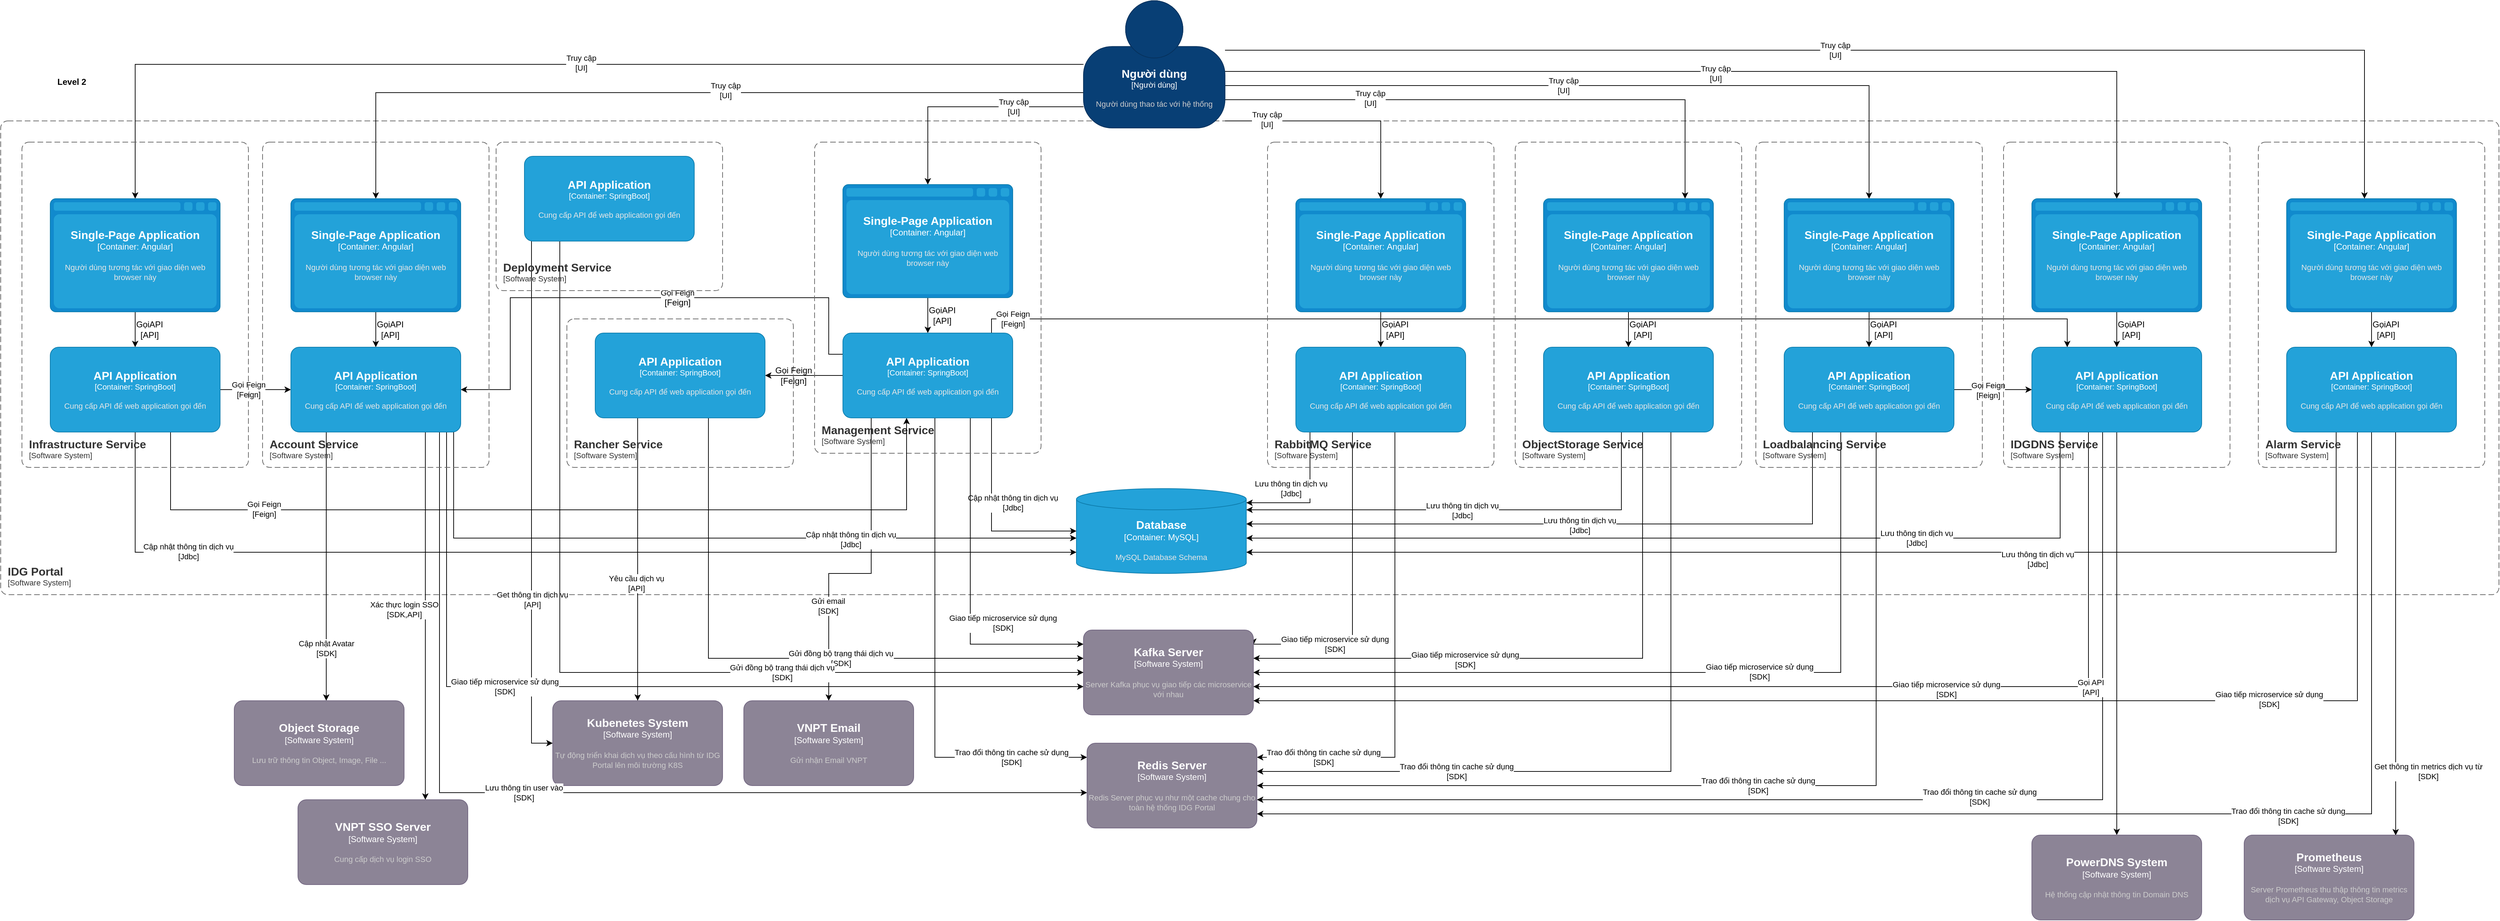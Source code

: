 <mxfile version="20.8.17" type="github">
  <diagram name="Page-1" id="uCPrYSH1x2pnZycvU1Az">
    <mxGraphModel dx="3749" dy="1056" grid="1" gridSize="10" guides="1" tooltips="1" connect="1" arrows="1" fold="1" page="1" pageScale="1" pageWidth="850" pageHeight="1100" math="0" shadow="0">
      <root>
        <mxCell id="0" />
        <mxCell id="1" parent="0" />
        <mxCell id="jHMhiucuZkKmLPb81D8O-1" value="Level 2" style="text;html=1;align=center;verticalAlign=middle;resizable=0;points=[];autosize=1;strokeColor=none;fillColor=none;fontStyle=1" parent="1" vertex="1">
          <mxGeometry x="-1010.05" y="430" width="60" height="30" as="geometry" />
        </mxCell>
        <object placeholders="1" c4Name="IDG Portal" c4Type="SystemScopeBoundary" c4Application="Software System" label="&lt;font style=&quot;font-size: 16px&quot;&gt;&lt;b&gt;&lt;div style=&quot;text-align: left&quot;&gt;%c4Name%&lt;/div&gt;&lt;/b&gt;&lt;/font&gt;&lt;div style=&quot;text-align: left&quot;&gt;[%c4Application%]&lt;/div&gt;" id="jHMhiucuZkKmLPb81D8O-2">
          <mxCell style="rounded=1;fontSize=11;whiteSpace=wrap;html=1;dashed=1;arcSize=20;fillColor=none;strokeColor=#666666;fontColor=#333333;labelBackgroundColor=none;align=left;verticalAlign=bottom;labelBorderColor=none;spacingTop=0;spacing=10;dashPattern=8 4;metaEdit=1;rotatable=0;perimeter=rectanglePerimeter;noLabel=0;labelPadding=0;allowArrows=0;connectable=0;expand=0;recursiveResize=0;editable=1;pointerEvents=0;absoluteArcSize=1;points=[[0.25,0,0],[0.5,0,0],[0.75,0,0],[1,0.25,0],[1,0.5,0],[1,0.75,0],[0.75,1,0],[0.5,1,0],[0.25,1,0],[0,0.75,0],[0,0.5,0],[0,0.25,0]];" parent="1" vertex="1">
            <mxGeometry x="-1080" y="500" width="3530" height="670" as="geometry" />
          </mxCell>
        </object>
        <object placeholders="1" c4Type="Database" c4Container="Container" c4Technology="MySQL" c4Description="MySQL Database Schema" label="&lt;font style=&quot;font-size: 16px&quot;&gt;&lt;b&gt;%c4Type%&lt;/b&gt;&lt;/font&gt;&lt;div&gt;[%c4Container%:&amp;nbsp;%c4Technology%]&lt;/div&gt;&lt;br&gt;&lt;div&gt;&lt;font style=&quot;font-size: 11px&quot;&gt;&lt;font color=&quot;#E6E6E6&quot;&gt;%c4Description%&lt;/font&gt;&lt;/div&gt;" id="jHMhiucuZkKmLPb81D8O-3">
          <mxCell style="shape=cylinder3;size=15;whiteSpace=wrap;html=1;boundedLbl=1;rounded=0;labelBackgroundColor=none;fillColor=#23A2D9;fontSize=12;fontColor=#ffffff;align=center;strokeColor=#0E7DAD;metaEdit=1;points=[[0.5,0,0],[1,0.25,0],[1,0.5,0],[1,0.75,0],[0.5,1,0],[0,0.75,0],[0,0.5,0],[0,0.25,0]];resizable=0;" parent="1" vertex="1">
            <mxGeometry x="440" y="1020" width="240" height="120" as="geometry" />
          </mxCell>
        </object>
        <mxCell id="jHMhiucuZkKmLPb81D8O-4" value="" style="edgeStyle=orthogonalEdgeStyle;rounded=0;orthogonalLoop=1;jettySize=auto;html=1;" parent="1" source="jHMhiucuZkKmLPb81D8O-5" target="jHMhiucuZkKmLPb81D8O-10" edge="1">
          <mxGeometry relative="1" as="geometry" />
        </mxCell>
        <object placeholders="1" c4Type="Single-Page Application" c4Container="Container" c4Technology="Angular" c4Description="Người dùng tương tác với giao diện web browser này" label="&lt;font style=&quot;font-size: 16px&quot;&gt;&lt;b&gt;%c4Type%&lt;/b&gt;&lt;/font&gt;&lt;div&gt;[%c4Container%:&amp;nbsp;%c4Technology%]&lt;/div&gt;&lt;br&gt;&lt;div&gt;&lt;font style=&quot;font-size: 11px&quot;&gt;&lt;font color=&quot;#E6E6E6&quot;&gt;%c4Description%&lt;/font&gt;&lt;/div&gt;" id="jHMhiucuZkKmLPb81D8O-5">
          <mxCell style="shape=mxgraph.c4.webBrowserContainer2;whiteSpace=wrap;html=1;boundedLbl=1;rounded=0;labelBackgroundColor=none;strokeColor=#118ACD;fillColor=#23A2D9;strokeColor=#118ACD;strokeColor2=#0E7DAD;fontSize=12;fontColor=#ffffff;align=center;metaEdit=1;points=[[0.5,0,0],[1,0.25,0],[1,0.5,0],[1,0.75,0],[0.5,1,0],[0,0.75,0],[0,0.5,0],[0,0.25,0]];resizable=0;" parent="1" vertex="1">
            <mxGeometry x="110" y="590" width="240" height="160" as="geometry" />
          </mxCell>
        </object>
        <mxCell id="jHMhiucuZkKmLPb81D8O-8" style="edgeStyle=orthogonalEdgeStyle;rounded=0;orthogonalLoop=1;jettySize=auto;html=1;entryX=0;entryY=0.5;entryDx=0;entryDy=0;entryPerimeter=0;" parent="1" source="jHMhiucuZkKmLPb81D8O-10" target="jHMhiucuZkKmLPb81D8O-3" edge="1">
          <mxGeometry relative="1" as="geometry">
            <Array as="points">
              <mxPoint x="320" y="1080" />
            </Array>
          </mxGeometry>
        </mxCell>
        <mxCell id="jHMhiucuZkKmLPb81D8O-9" value="Cập nhật thông tin dịch vụ&lt;br&gt;[Jdbc]" style="edgeLabel;html=1;align=center;verticalAlign=middle;resizable=0;points=[];" parent="jHMhiucuZkKmLPb81D8O-8" vertex="1" connectable="0">
          <mxGeometry x="0.566" relative="1" as="geometry">
            <mxPoint x="-29" y="-40" as="offset" />
          </mxGeometry>
        </mxCell>
        <mxCell id="jHMhiucuZkKmLPb81D8O-46" style="edgeStyle=orthogonalEdgeStyle;rounded=0;orthogonalLoop=1;jettySize=auto;html=1;" parent="1" source="jHMhiucuZkKmLPb81D8O-10" target="jHMhiucuZkKmLPb81D8O-44" edge="1">
          <mxGeometry relative="1" as="geometry">
            <Array as="points">
              <mxPoint x="290" y="1240" />
            </Array>
          </mxGeometry>
        </mxCell>
        <mxCell id="jHMhiucuZkKmLPb81D8O-47" value="Giao tiếp microservice sử dụng&lt;br&gt;[SDK]" style="edgeLabel;html=1;align=center;verticalAlign=middle;resizable=0;points=[];" parent="jHMhiucuZkKmLPb81D8O-46" vertex="1" connectable="0">
          <mxGeometry x="0.523" y="1" relative="1" as="geometry">
            <mxPoint y="-29" as="offset" />
          </mxGeometry>
        </mxCell>
        <mxCell id="jHMhiucuZkKmLPb81D8O-50" style="edgeStyle=orthogonalEdgeStyle;rounded=0;orthogonalLoop=1;jettySize=auto;html=1;" parent="1" source="jHMhiucuZkKmLPb81D8O-10" target="jHMhiucuZkKmLPb81D8O-45" edge="1">
          <mxGeometry relative="1" as="geometry">
            <Array as="points">
              <mxPoint x="240" y="1400" />
            </Array>
          </mxGeometry>
        </mxCell>
        <mxCell id="jHMhiucuZkKmLPb81D8O-51" value="Trao đổi thông tin cache sử dụng&lt;br&gt;[SDK]" style="edgeLabel;html=1;align=center;verticalAlign=middle;resizable=0;points=[];" parent="jHMhiucuZkKmLPb81D8O-50" vertex="1" connectable="0">
          <mxGeometry x="0.619" y="2" relative="1" as="geometry">
            <mxPoint x="25" y="2" as="offset" />
          </mxGeometry>
        </mxCell>
        <mxCell id="bulLx8aTTU7-QIumF8he-11" style="edgeStyle=orthogonalEdgeStyle;rounded=0;orthogonalLoop=1;jettySize=auto;html=1;" parent="1" source="jHMhiucuZkKmLPb81D8O-10" target="bulLx8aTTU7-QIumF8he-7" edge="1">
          <mxGeometry relative="1" as="geometry" />
        </mxCell>
        <mxCell id="bulLx8aTTU7-QIumF8he-102" style="edgeStyle=orthogonalEdgeStyle;rounded=0;orthogonalLoop=1;jettySize=auto;html=1;" parent="1" source="jHMhiucuZkKmLPb81D8O-10" target="bulLx8aTTU7-QIumF8he-88" edge="1">
          <mxGeometry relative="1" as="geometry">
            <Array as="points">
              <mxPoint x="90" y="830" />
              <mxPoint x="90" y="750" />
              <mxPoint x="-360" y="750" />
              <mxPoint x="-360" y="880" />
            </Array>
          </mxGeometry>
        </mxCell>
        <mxCell id="bulLx8aTTU7-QIumF8he-103" value="Gọi Feign&lt;br style=&quot;border-color: var(--border-color); font-size: 12px; background-color: rgb(251, 251, 251);&quot;&gt;&lt;span style=&quot;font-size: 12px; background-color: rgb(251, 251, 251);&quot;&gt;[Feign]&lt;/span&gt;" style="edgeLabel;html=1;align=center;verticalAlign=middle;resizable=0;points=[];" parent="bulLx8aTTU7-QIumF8he-102" vertex="1" connectable="0">
          <mxGeometry x="-0.166" relative="1" as="geometry">
            <mxPoint x="-1" as="offset" />
          </mxGeometry>
        </mxCell>
        <mxCell id="bulLx8aTTU7-QIumF8he-106" style="edgeStyle=orthogonalEdgeStyle;rounded=0;orthogonalLoop=1;jettySize=auto;html=1;" parent="1" source="jHMhiucuZkKmLPb81D8O-10" target="bulLx8aTTU7-QIumF8he-35" edge="1">
          <mxGeometry relative="1" as="geometry">
            <Array as="points">
              <mxPoint x="320" y="780" />
              <mxPoint x="1840" y="780" />
            </Array>
          </mxGeometry>
        </mxCell>
        <mxCell id="bulLx8aTTU7-QIumF8he-107" value="Gọi Feign&lt;br&gt;[Feign]" style="edgeLabel;html=1;align=center;verticalAlign=middle;resizable=0;points=[];" parent="bulLx8aTTU7-QIumF8he-106" vertex="1" connectable="0">
          <mxGeometry x="-0.679" relative="1" as="geometry">
            <mxPoint x="-204" as="offset" />
          </mxGeometry>
        </mxCell>
        <mxCell id="bulLx8aTTU7-QIumF8he-109" style="edgeStyle=orthogonalEdgeStyle;rounded=0;orthogonalLoop=1;jettySize=auto;html=1;" parent="1" source="jHMhiucuZkKmLPb81D8O-10" target="bulLx8aTTU7-QIumF8he-108" edge="1">
          <mxGeometry relative="1" as="geometry">
            <Array as="points">
              <mxPoint x="150" y="1140" />
              <mxPoint x="90" y="1140" />
            </Array>
          </mxGeometry>
        </mxCell>
        <mxCell id="bulLx8aTTU7-QIumF8he-110" value="Gửi email&lt;br&gt;[SDK]" style="edgeLabel;html=1;align=center;verticalAlign=middle;resizable=0;points=[];" parent="bulLx8aTTU7-QIumF8he-109" vertex="1" connectable="0">
          <mxGeometry x="0.415" y="-1" relative="1" as="geometry">
            <mxPoint as="offset" />
          </mxGeometry>
        </mxCell>
        <object placeholders="1" c4Name="API Application" c4Type="Container" c4Technology="SpringBoot" c4Description="Cung cấp API để web application gọi đến " label="&lt;font style=&quot;font-size: 16px&quot;&gt;&lt;b&gt;%c4Name%&lt;/b&gt;&lt;/font&gt;&lt;div&gt;[%c4Type%: %c4Technology%]&lt;/div&gt;&lt;br&gt;&lt;div&gt;&lt;font style=&quot;font-size: 11px&quot;&gt;&lt;font color=&quot;#E6E6E6&quot;&gt;%c4Description%&lt;/font&gt;&lt;/div&gt;" id="jHMhiucuZkKmLPb81D8O-10">
          <mxCell style="rounded=1;whiteSpace=wrap;html=1;fontSize=11;labelBackgroundColor=none;fillColor=#23A2D9;fontColor=#ffffff;align=center;arcSize=10;strokeColor=#0E7DAD;metaEdit=1;resizable=0;points=[[0.25,0,0],[0.5,0,0],[0.75,0,0],[1,0.25,0],[1,0.5,0],[1,0.75,0],[0.75,1,0],[0.5,1,0],[0.25,1,0],[0,0.75,0],[0,0.5,0],[0,0.25,0]];" parent="1" vertex="1">
            <mxGeometry x="110" y="800" width="240" height="120" as="geometry" />
          </mxCell>
        </object>
        <mxCell id="jHMhiucuZkKmLPb81D8O-13" style="edgeStyle=orthogonalEdgeStyle;rounded=0;orthogonalLoop=1;jettySize=auto;html=1;" parent="1" source="jHMhiucuZkKmLPb81D8O-15" edge="1">
          <mxGeometry relative="1" as="geometry">
            <Array as="points">
              <mxPoint x="229.95" y="480" />
            </Array>
            <mxPoint x="230" y="590" as="targetPoint" />
          </mxGeometry>
        </mxCell>
        <mxCell id="jHMhiucuZkKmLPb81D8O-14" value="Truy cập&lt;br style=&quot;border-color: var(--border-color);&quot;&gt;[UI]" style="edgeLabel;html=1;align=center;verticalAlign=middle;resizable=0;points=[];" parent="jHMhiucuZkKmLPb81D8O-13" vertex="1" connectable="0">
          <mxGeometry x="-0.287" y="-2" relative="1" as="geometry">
            <mxPoint x="18" y="2" as="offset" />
          </mxGeometry>
        </mxCell>
        <mxCell id="jHMhiucuZkKmLPb81D8O-42" style="edgeStyle=orthogonalEdgeStyle;rounded=0;orthogonalLoop=1;jettySize=auto;html=1;" parent="1" source="jHMhiucuZkKmLPb81D8O-15" edge="1">
          <mxGeometry relative="1" as="geometry">
            <Array as="points">
              <mxPoint x="869.95" y="500" />
            </Array>
            <mxPoint x="870" y="610" as="targetPoint" />
          </mxGeometry>
        </mxCell>
        <mxCell id="jHMhiucuZkKmLPb81D8O-43" value="Truy cập&lt;br style=&quot;border-color: var(--border-color);&quot;&gt;[UI]" style="edgeLabel;html=1;align=center;verticalAlign=middle;resizable=0;points=[];" parent="jHMhiucuZkKmLPb81D8O-42" vertex="1" connectable="0">
          <mxGeometry x="-0.641" y="2" relative="1" as="geometry">
            <mxPoint as="offset" />
          </mxGeometry>
        </mxCell>
        <mxCell id="bulLx8aTTU7-QIumF8he-1" style="edgeStyle=orthogonalEdgeStyle;rounded=0;orthogonalLoop=1;jettySize=auto;html=1;" parent="1" source="jHMhiucuZkKmLPb81D8O-15" edge="1">
          <mxGeometry relative="1" as="geometry">
            <Array as="points">
              <mxPoint x="1299.95" y="470" />
            </Array>
            <mxPoint x="1300" y="610" as="targetPoint" />
          </mxGeometry>
        </mxCell>
        <mxCell id="bulLx8aTTU7-QIumF8he-2" value="Truy cập&lt;br style=&quot;border-color: var(--border-color);&quot;&gt;[UI]" style="edgeLabel;html=1;align=center;verticalAlign=middle;resizable=0;points=[];" parent="bulLx8aTTU7-QIumF8he-1" vertex="1" connectable="0">
          <mxGeometry x="-0.482" y="2" relative="1" as="geometry">
            <mxPoint as="offset" />
          </mxGeometry>
        </mxCell>
        <mxCell id="bulLx8aTTU7-QIumF8he-41" style="edgeStyle=orthogonalEdgeStyle;rounded=0;orthogonalLoop=1;jettySize=auto;html=1;entryX=0.5;entryY=0;entryDx=0;entryDy=0;entryPerimeter=0;" parent="1" source="jHMhiucuZkKmLPb81D8O-15" target="bulLx8aTTU7-QIumF8he-24" edge="1">
          <mxGeometry relative="1" as="geometry">
            <Array as="points">
              <mxPoint x="1560" y="450" />
            </Array>
            <mxPoint x="1560.003" y="600" as="targetPoint" />
          </mxGeometry>
        </mxCell>
        <mxCell id="bulLx8aTTU7-QIumF8he-42" value="Truy cập&lt;br style=&quot;border-color: var(--border-color);&quot;&gt;[UI]" style="edgeLabel;html=1;align=center;verticalAlign=middle;resizable=0;points=[];" parent="bulLx8aTTU7-QIumF8he-41" vertex="1" connectable="0">
          <mxGeometry x="-0.105" relative="1" as="geometry">
            <mxPoint x="-1" as="offset" />
          </mxGeometry>
        </mxCell>
        <mxCell id="bulLx8aTTU7-QIumF8he-43" style="edgeStyle=orthogonalEdgeStyle;rounded=0;orthogonalLoop=1;jettySize=auto;html=1;" parent="1" source="jHMhiucuZkKmLPb81D8O-15" edge="1">
          <mxGeometry relative="1" as="geometry">
            <Array as="points">
              <mxPoint x="1909.95" y="430" />
            </Array>
            <mxPoint x="1910" y="610" as="targetPoint" />
          </mxGeometry>
        </mxCell>
        <mxCell id="bulLx8aTTU7-QIumF8he-44" value="Truy cập&lt;br style=&quot;border-color: var(--border-color);&quot;&gt;[UI]" style="edgeLabel;html=1;align=center;verticalAlign=middle;resizable=0;points=[];" parent="bulLx8aTTU7-QIumF8he-43" vertex="1" connectable="0">
          <mxGeometry x="-0.037" y="-3" relative="1" as="geometry">
            <mxPoint x="-1" as="offset" />
          </mxGeometry>
        </mxCell>
        <mxCell id="bulLx8aTTU7-QIumF8he-71" style="edgeStyle=orthogonalEdgeStyle;rounded=0;orthogonalLoop=1;jettySize=auto;html=1;" parent="1" source="jHMhiucuZkKmLPb81D8O-15" edge="1">
          <mxGeometry relative="1" as="geometry">
            <mxPoint x="2260" y="610" as="targetPoint" />
            <Array as="points">
              <mxPoint x="2259.95" y="400" />
            </Array>
          </mxGeometry>
        </mxCell>
        <mxCell id="bulLx8aTTU7-QIumF8he-72" value="Truy cập&lt;br style=&quot;border-color: var(--border-color);&quot;&gt;[UI]" style="edgeLabel;html=1;align=center;verticalAlign=middle;resizable=0;points=[];" parent="bulLx8aTTU7-QIumF8he-71" vertex="1" connectable="0">
          <mxGeometry x="-0.053" relative="1" as="geometry">
            <mxPoint as="offset" />
          </mxGeometry>
        </mxCell>
        <mxCell id="bulLx8aTTU7-QIumF8he-98" style="edgeStyle=orthogonalEdgeStyle;rounded=0;orthogonalLoop=1;jettySize=auto;html=1;" parent="1" source="jHMhiucuZkKmLPb81D8O-15" edge="1">
          <mxGeometry relative="1" as="geometry">
            <Array as="points">
              <mxPoint x="-550.05" y="460" />
            </Array>
            <mxPoint x="-550" y="610" as="targetPoint" />
          </mxGeometry>
        </mxCell>
        <mxCell id="bulLx8aTTU7-QIumF8he-99" value="Truy cập&lt;br style=&quot;border-color: var(--border-color);&quot;&gt;[UI]" style="edgeLabel;html=1;align=center;verticalAlign=middle;resizable=0;points=[];" parent="bulLx8aTTU7-QIumF8he-98" vertex="1" connectable="0">
          <mxGeometry x="-0.119" y="-3" relative="1" as="geometry">
            <mxPoint as="offset" />
          </mxGeometry>
        </mxCell>
        <mxCell id="KAg_2A28rh5FubMyF8MZ-9" style="edgeStyle=orthogonalEdgeStyle;rounded=0;orthogonalLoop=1;jettySize=auto;html=1;entryX=0.5;entryY=0;entryDx=0;entryDy=0;entryPerimeter=0;" parent="1" source="jHMhiucuZkKmLPb81D8O-15" target="KAg_2A28rh5FubMyF8MZ-2" edge="1">
          <mxGeometry relative="1" as="geometry">
            <mxPoint x="-890.103" y="600" as="targetPoint" />
          </mxGeometry>
        </mxCell>
        <mxCell id="KAg_2A28rh5FubMyF8MZ-10" value="Truy cập&lt;br style=&quot;border-color: var(--border-color);&quot;&gt;[UI]" style="edgeLabel;html=1;align=center;verticalAlign=middle;resizable=0;points=[];" parent="KAg_2A28rh5FubMyF8MZ-9" vertex="1" connectable="0">
          <mxGeometry x="-0.072" y="-2" relative="1" as="geometry">
            <mxPoint as="offset" />
          </mxGeometry>
        </mxCell>
        <object placeholders="1" c4Name="Người dùng" c4Type="Người dùng" c4Description="Người dùng thao tác với hệ thống" label="&lt;font style=&quot;font-size: 16px&quot;&gt;&lt;b&gt;%c4Name%&lt;/b&gt;&lt;/font&gt;&lt;div&gt;[%c4Type%]&lt;/div&gt;&lt;br&gt;&lt;div&gt;&lt;font style=&quot;font-size: 11px&quot;&gt;&lt;font color=&quot;#cccccc&quot;&gt;%c4Description%&lt;/font&gt;&lt;/div&gt;" id="jHMhiucuZkKmLPb81D8O-15">
          <mxCell style="html=1;fontSize=11;dashed=0;whiteSpace=wrap;fillColor=#083F75;strokeColor=#06315C;fontColor=#ffffff;shape=mxgraph.c4.person2;align=center;metaEdit=1;points=[[0.5,0,0],[1,0.5,0],[1,0.75,0],[0.75,1,0],[0.5,1,0],[0.25,1,0],[0,0.75,0],[0,0.5,0]];resizable=0;" parent="1" vertex="1">
            <mxGeometry x="449.95" y="330" width="200" height="180" as="geometry" />
          </mxCell>
        </object>
        <object placeholders="1" c4Name="Management Service" c4Type="SystemScopeBoundary" c4Application="Software System" label="&lt;font style=&quot;font-size: 16px&quot;&gt;&lt;b&gt;&lt;div style=&quot;text-align: left&quot;&gt;%c4Name%&lt;/div&gt;&lt;/b&gt;&lt;/font&gt;&lt;div style=&quot;text-align: left&quot;&gt;[%c4Application%]&lt;/div&gt;" id="jHMhiucuZkKmLPb81D8O-17">
          <mxCell style="rounded=1;fontSize=11;whiteSpace=wrap;html=1;dashed=1;arcSize=20;fillColor=none;strokeColor=#666666;fontColor=#333333;labelBackgroundColor=none;align=left;verticalAlign=bottom;labelBorderColor=none;spacingTop=0;spacing=10;dashPattern=8 4;metaEdit=1;rotatable=0;perimeter=rectanglePerimeter;noLabel=0;labelPadding=0;allowArrows=0;connectable=0;expand=0;recursiveResize=0;editable=1;pointerEvents=0;absoluteArcSize=1;points=[[0.25,0,0],[0.5,0,0],[0.75,0,0],[1,0.25,0],[1,0.5,0],[1,0.75,0],[0.75,1,0],[0.5,1,0],[0.25,1,0],[0,0.75,0],[0,0.5,0],[0,0.25,0]];" parent="1" vertex="1">
            <mxGeometry x="70" y="530" width="320" height="440" as="geometry" />
          </mxCell>
        </object>
        <mxCell id="jHMhiucuZkKmLPb81D8O-19" value="GọiAPI&lt;br&gt;[API]" style="text;html=1;align=center;verticalAlign=middle;resizable=0;points=[];autosize=1;strokeColor=none;fillColor=none;" parent="1" vertex="1">
          <mxGeometry x="220" y="755" width="60" height="40" as="geometry" />
        </mxCell>
        <mxCell id="jHMhiucuZkKmLPb81D8O-26" value="" style="edgeStyle=orthogonalEdgeStyle;rounded=0;orthogonalLoop=1;jettySize=auto;html=1;" parent="1" source="jHMhiucuZkKmLPb81D8O-27" target="jHMhiucuZkKmLPb81D8O-30" edge="1">
          <mxGeometry relative="1" as="geometry" />
        </mxCell>
        <object placeholders="1" c4Type="Single-Page Application" c4Container="Container" c4Technology="Angular" c4Description="Người dùng tương tác với giao diện web browser này" label="&lt;font style=&quot;font-size: 16px&quot;&gt;&lt;b&gt;%c4Type%&lt;/b&gt;&lt;/font&gt;&lt;div&gt;[%c4Container%:&amp;nbsp;%c4Technology%]&lt;/div&gt;&lt;br&gt;&lt;div&gt;&lt;font style=&quot;font-size: 11px&quot;&gt;&lt;font color=&quot;#E6E6E6&quot;&gt;%c4Description%&lt;/font&gt;&lt;/div&gt;" id="jHMhiucuZkKmLPb81D8O-27">
          <mxCell style="shape=mxgraph.c4.webBrowserContainer2;whiteSpace=wrap;html=1;boundedLbl=1;rounded=0;labelBackgroundColor=none;strokeColor=#118ACD;fillColor=#23A2D9;strokeColor=#118ACD;strokeColor2=#0E7DAD;fontSize=12;fontColor=#ffffff;align=center;metaEdit=1;points=[[0.5,0,0],[1,0.25,0],[1,0.5,0],[1,0.75,0],[0.5,1,0],[0,0.75,0],[0,0.5,0],[0,0.25,0]];resizable=0;" parent="1" vertex="1">
            <mxGeometry x="750" y="610" width="240" height="160" as="geometry" />
          </mxCell>
        </object>
        <mxCell id="jHMhiucuZkKmLPb81D8O-40" style="edgeStyle=orthogonalEdgeStyle;rounded=0;orthogonalLoop=1;jettySize=auto;html=1;" parent="1" source="jHMhiucuZkKmLPb81D8O-30" target="jHMhiucuZkKmLPb81D8O-3" edge="1">
          <mxGeometry relative="1" as="geometry">
            <Array as="points">
              <mxPoint x="770" y="1040" />
            </Array>
          </mxGeometry>
        </mxCell>
        <mxCell id="jHMhiucuZkKmLPb81D8O-41" value="Lưu thông tin dịch vụ&lt;br&gt;[Jdbc]" style="edgeLabel;html=1;align=center;verticalAlign=middle;resizable=0;points=[];" parent="jHMhiucuZkKmLPb81D8O-40" vertex="1" connectable="0">
          <mxGeometry x="0.631" y="-3" relative="1" as="geometry">
            <mxPoint x="28" y="-17" as="offset" />
          </mxGeometry>
        </mxCell>
        <mxCell id="jHMhiucuZkKmLPb81D8O-48" style="edgeStyle=orthogonalEdgeStyle;rounded=0;orthogonalLoop=1;jettySize=auto;html=1;entryX=1;entryY=0.175;entryDx=0;entryDy=0;entryPerimeter=0;" parent="1" target="jHMhiucuZkKmLPb81D8O-44" edge="1">
          <mxGeometry relative="1" as="geometry">
            <mxPoint x="790" y="900" as="sourcePoint" />
            <mxPoint x="680" y="1240" as="targetPoint" />
            <Array as="points">
              <mxPoint x="830" y="900" />
              <mxPoint x="830" y="1240" />
              <mxPoint x="690" y="1240" />
            </Array>
          </mxGeometry>
        </mxCell>
        <mxCell id="jHMhiucuZkKmLPb81D8O-49" value="Giao tiếp microservice sử dụng&lt;br&gt;[SDK]" style="edgeLabel;html=1;align=center;verticalAlign=middle;resizable=0;points=[];" parent="jHMhiucuZkKmLPb81D8O-48" vertex="1" connectable="0">
          <mxGeometry x="0.853" y="-2" relative="1" as="geometry">
            <mxPoint x="77" y="2" as="offset" />
          </mxGeometry>
        </mxCell>
        <mxCell id="jHMhiucuZkKmLPb81D8O-52" style="edgeStyle=orthogonalEdgeStyle;rounded=0;orthogonalLoop=1;jettySize=auto;html=1;" parent="1" source="jHMhiucuZkKmLPb81D8O-30" target="jHMhiucuZkKmLPb81D8O-45" edge="1">
          <mxGeometry relative="1" as="geometry">
            <Array as="points">
              <mxPoint x="890" y="1400" />
            </Array>
          </mxGeometry>
        </mxCell>
        <mxCell id="jHMhiucuZkKmLPb81D8O-53" value="Trao đổi thông tin cache sử dụng&lt;br&gt;[SDK]" style="edgeLabel;html=1;align=center;verticalAlign=middle;resizable=0;points=[];" parent="jHMhiucuZkKmLPb81D8O-52" vertex="1" connectable="0">
          <mxGeometry x="0.891" y="-2" relative="1" as="geometry">
            <mxPoint x="58" y="2" as="offset" />
          </mxGeometry>
        </mxCell>
        <object placeholders="1" c4Name="API Application" c4Type="Container" c4Technology="SpringBoot" c4Description="Cung cấp API để web application gọi đến " label="&lt;font style=&quot;font-size: 16px&quot;&gt;&lt;b&gt;%c4Name%&lt;/b&gt;&lt;/font&gt;&lt;div&gt;[%c4Type%: %c4Technology%]&lt;/div&gt;&lt;br&gt;&lt;div&gt;&lt;font style=&quot;font-size: 11px&quot;&gt;&lt;font color=&quot;#E6E6E6&quot;&gt;%c4Description%&lt;/font&gt;&lt;/div&gt;" id="jHMhiucuZkKmLPb81D8O-30">
          <mxCell style="rounded=1;whiteSpace=wrap;html=1;fontSize=11;labelBackgroundColor=none;fillColor=#23A2D9;fontColor=#ffffff;align=center;arcSize=10;strokeColor=#0E7DAD;metaEdit=1;resizable=0;points=[[0.25,0,0],[0.5,0,0],[0.75,0,0],[1,0.25,0],[1,0.5,0],[1,0.75,0],[0.75,1,0],[0.5,1,0],[0.25,1,0],[0,0.75,0],[0,0.5,0],[0,0.25,0]];" parent="1" vertex="1">
            <mxGeometry x="750" y="820" width="240" height="120" as="geometry" />
          </mxCell>
        </object>
        <object placeholders="1" c4Name="RabbitMQ Service" c4Type="SystemScopeBoundary" c4Application="Software System" label="&lt;font style=&quot;font-size: 16px&quot;&gt;&lt;b&gt;&lt;div style=&quot;text-align: left&quot;&gt;%c4Name%&lt;/div&gt;&lt;/b&gt;&lt;/font&gt;&lt;div style=&quot;text-align: left&quot;&gt;[%c4Application%]&lt;/div&gt;" id="jHMhiucuZkKmLPb81D8O-31">
          <mxCell style="rounded=1;fontSize=11;whiteSpace=wrap;html=1;dashed=1;arcSize=20;fillColor=none;strokeColor=#666666;fontColor=#333333;labelBackgroundColor=none;align=left;verticalAlign=bottom;labelBorderColor=none;spacingTop=0;spacing=10;dashPattern=8 4;metaEdit=1;rotatable=0;perimeter=rectanglePerimeter;noLabel=0;labelPadding=0;allowArrows=0;connectable=0;expand=0;recursiveResize=0;editable=1;pointerEvents=0;absoluteArcSize=1;points=[[0.25,0,0],[0.5,0,0],[0.75,0,0],[1,0.25,0],[1,0.5,0],[1,0.75,0],[0.75,1,0],[0.5,1,0],[0.25,1,0],[0,0.75,0],[0,0.5,0],[0,0.25,0]];" parent="1" vertex="1">
            <mxGeometry x="710" y="530" width="320" height="460" as="geometry" />
          </mxCell>
        </object>
        <mxCell id="jHMhiucuZkKmLPb81D8O-33" value="GọiAPI&lt;br style=&quot;border-color: var(--border-color);&quot;&gt;[API]" style="text;html=1;align=center;verticalAlign=middle;resizable=0;points=[];autosize=1;strokeColor=none;fillColor=none;" parent="1" vertex="1">
          <mxGeometry x="860" y="775" width="60" height="40" as="geometry" />
        </mxCell>
        <object placeholders="1" c4Name="Kafka Server" c4Type="Software System" c4Description="Server Kafka phục vụ giao tiếp các microservice với nhau" label="&lt;font style=&quot;font-size: 16px&quot;&gt;&lt;b&gt;%c4Name%&lt;/b&gt;&lt;/font&gt;&lt;div&gt;[%c4Type%]&lt;/div&gt;&lt;br&gt;&lt;div&gt;&lt;font style=&quot;font-size: 11px&quot;&gt;&lt;font color=&quot;#cccccc&quot;&gt;%c4Description%&lt;/font&gt;&lt;/div&gt;" id="jHMhiucuZkKmLPb81D8O-44">
          <mxCell style="rounded=1;whiteSpace=wrap;html=1;labelBackgroundColor=none;fillColor=#8C8496;fontColor=#ffffff;align=center;arcSize=10;strokeColor=#736782;metaEdit=1;resizable=0;points=[[0.25,0,0],[0.5,0,0],[0.75,0,0],[1,0.25,0],[1,0.5,0],[1,0.75,0],[0.75,1,0],[0.5,1,0],[0.25,1,0],[0,0.75,0],[0,0.5,0],[0,0.25,0]];" parent="1" vertex="1">
            <mxGeometry x="450" y="1220" width="240" height="120" as="geometry" />
          </mxCell>
        </object>
        <object placeholders="1" c4Name="Redis Server" c4Type="Software System" c4Description="Redis Server phục vụ như một cache chung cho toàn hệ thống IDG Portal" label="&lt;font style=&quot;font-size: 16px&quot;&gt;&lt;b&gt;%c4Name%&lt;/b&gt;&lt;/font&gt;&lt;div&gt;[%c4Type%]&lt;/div&gt;&lt;br&gt;&lt;div&gt;&lt;font style=&quot;font-size: 11px&quot;&gt;&lt;font color=&quot;#cccccc&quot;&gt;%c4Description%&lt;/font&gt;&lt;/div&gt;" id="jHMhiucuZkKmLPb81D8O-45">
          <mxCell style="rounded=1;whiteSpace=wrap;html=1;labelBackgroundColor=none;fillColor=#8C8496;fontColor=#ffffff;align=center;arcSize=10;strokeColor=#736782;metaEdit=1;resizable=0;points=[[0.25,0,0],[0.5,0,0],[0.75,0,0],[1,0.25,0],[1,0.5,0],[1,0.75,0],[0.75,1,0],[0.5,1,0],[0.25,1,0],[0,0.75,0],[0,0.5,0],[0,0.25,0]];" parent="1" vertex="1">
            <mxGeometry x="455" y="1380" width="240" height="120" as="geometry" />
          </mxCell>
        </object>
        <mxCell id="jHMhiucuZkKmLPb81D8O-54" value="" style="edgeStyle=orthogonalEdgeStyle;rounded=0;orthogonalLoop=1;jettySize=auto;html=1;" parent="1" source="jHMhiucuZkKmLPb81D8O-55" target="jHMhiucuZkKmLPb81D8O-58" edge="1">
          <mxGeometry relative="1" as="geometry" />
        </mxCell>
        <object placeholders="1" c4Type="Single-Page Application" c4Container="Container" c4Technology="Angular" c4Description="Người dùng tương tác với giao diện web browser này" label="&lt;font style=&quot;font-size: 16px&quot;&gt;&lt;b&gt;%c4Type%&lt;/b&gt;&lt;/font&gt;&lt;div&gt;[%c4Container%:&amp;nbsp;%c4Technology%]&lt;/div&gt;&lt;br&gt;&lt;div&gt;&lt;font style=&quot;font-size: 11px&quot;&gt;&lt;font color=&quot;#E6E6E6&quot;&gt;%c4Description%&lt;/font&gt;&lt;/div&gt;" id="jHMhiucuZkKmLPb81D8O-55">
          <mxCell style="shape=mxgraph.c4.webBrowserContainer2;whiteSpace=wrap;html=1;boundedLbl=1;rounded=0;labelBackgroundColor=none;strokeColor=#118ACD;fillColor=#23A2D9;strokeColor=#118ACD;strokeColor2=#0E7DAD;fontSize=12;fontColor=#ffffff;align=center;metaEdit=1;points=[[0.5,0,0],[1,0.25,0],[1,0.5,0],[1,0.75,0],[0.5,1,0],[0,0.75,0],[0,0.5,0],[0,0.25,0]];resizable=0;" parent="1" vertex="1">
            <mxGeometry x="1100" y="610" width="240" height="160" as="geometry" />
          </mxCell>
        </object>
        <mxCell id="jHMhiucuZkKmLPb81D8O-67" style="edgeStyle=orthogonalEdgeStyle;rounded=0;orthogonalLoop=1;jettySize=auto;html=1;" parent="1" source="jHMhiucuZkKmLPb81D8O-58" target="jHMhiucuZkKmLPb81D8O-44" edge="1">
          <mxGeometry relative="1" as="geometry">
            <Array as="points">
              <mxPoint x="1240" y="1260" />
            </Array>
          </mxGeometry>
        </mxCell>
        <mxCell id="jHMhiucuZkKmLPb81D8O-68" value="Giao tiếp microservice sử dụng&lt;br&gt;[SDK]" style="edgeLabel;html=1;align=center;verticalAlign=middle;resizable=0;points=[];" parent="jHMhiucuZkKmLPb81D8O-67" vertex="1" connectable="0">
          <mxGeometry x="0.134" y="2" relative="1" as="geometry">
            <mxPoint x="-78" as="offset" />
          </mxGeometry>
        </mxCell>
        <mxCell id="jHMhiucuZkKmLPb81D8O-69" style="edgeStyle=orthogonalEdgeStyle;rounded=0;orthogonalLoop=1;jettySize=auto;html=1;" parent="1" source="jHMhiucuZkKmLPb81D8O-58" target="jHMhiucuZkKmLPb81D8O-45" edge="1">
          <mxGeometry relative="1" as="geometry">
            <Array as="points">
              <mxPoint x="1280" y="1420" />
            </Array>
          </mxGeometry>
        </mxCell>
        <mxCell id="jHMhiucuZkKmLPb81D8O-70" value="Trao đổi thông tin cache sử dụng&lt;br&gt;[SDK]" style="edgeLabel;html=1;align=center;verticalAlign=middle;resizable=0;points=[];" parent="jHMhiucuZkKmLPb81D8O-69" vertex="1" connectable="0">
          <mxGeometry x="0.345" y="-3" relative="1" as="geometry">
            <mxPoint x="-67" y="3" as="offset" />
          </mxGeometry>
        </mxCell>
        <mxCell id="bulLx8aTTU7-QIumF8he-46" style="edgeStyle=orthogonalEdgeStyle;rounded=0;orthogonalLoop=1;jettySize=auto;html=1;" parent="1" source="jHMhiucuZkKmLPb81D8O-58" target="jHMhiucuZkKmLPb81D8O-3" edge="1">
          <mxGeometry relative="1" as="geometry">
            <Array as="points">
              <mxPoint x="1210" y="1050" />
            </Array>
          </mxGeometry>
        </mxCell>
        <mxCell id="bulLx8aTTU7-QIumF8he-47" value="Lưu thông tin dịch vụ&lt;br style=&quot;border-color: var(--border-color);&quot;&gt;[Jdbc]" style="edgeLabel;html=1;align=center;verticalAlign=middle;resizable=0;points=[];" parent="bulLx8aTTU7-QIumF8he-46" vertex="1" connectable="0">
          <mxGeometry x="0.043" y="1" relative="1" as="geometry">
            <mxPoint x="-1" as="offset" />
          </mxGeometry>
        </mxCell>
        <object placeholders="1" c4Name="API Application" c4Type="Container" c4Technology="SpringBoot" c4Description="Cung cấp API để web application gọi đến " label="&lt;font style=&quot;font-size: 16px&quot;&gt;&lt;b&gt;%c4Name%&lt;/b&gt;&lt;/font&gt;&lt;div&gt;[%c4Type%: %c4Technology%]&lt;/div&gt;&lt;br&gt;&lt;div&gt;&lt;font style=&quot;font-size: 11px&quot;&gt;&lt;font color=&quot;#E6E6E6&quot;&gt;%c4Description%&lt;/font&gt;&lt;/div&gt;" id="jHMhiucuZkKmLPb81D8O-58">
          <mxCell style="rounded=1;whiteSpace=wrap;html=1;fontSize=11;labelBackgroundColor=none;fillColor=#23A2D9;fontColor=#ffffff;align=center;arcSize=10;strokeColor=#0E7DAD;metaEdit=1;resizable=0;points=[[0.25,0,0],[0.5,0,0],[0.75,0,0],[1,0.25,0],[1,0.5,0],[1,0.75,0],[0.75,1,0],[0.5,1,0],[0.25,1,0],[0,0.75,0],[0,0.5,0],[0,0.25,0]];" parent="1" vertex="1">
            <mxGeometry x="1100" y="820" width="240" height="120" as="geometry" />
          </mxCell>
        </object>
        <object placeholders="1" c4Name="ObjectStorage Service" c4Type="SystemScopeBoundary" c4Application="Software System" label="&lt;font style=&quot;font-size: 16px&quot;&gt;&lt;b&gt;&lt;div style=&quot;text-align: left&quot;&gt;%c4Name%&lt;/div&gt;&lt;/b&gt;&lt;/font&gt;&lt;div style=&quot;text-align: left&quot;&gt;[%c4Application%]&lt;/div&gt;" id="jHMhiucuZkKmLPb81D8O-59">
          <mxCell style="rounded=1;fontSize=11;whiteSpace=wrap;html=1;dashed=1;arcSize=20;fillColor=none;strokeColor=#666666;fontColor=#333333;labelBackgroundColor=none;align=left;verticalAlign=bottom;labelBorderColor=none;spacingTop=0;spacing=10;dashPattern=8 4;metaEdit=1;rotatable=0;perimeter=rectanglePerimeter;noLabel=0;labelPadding=0;allowArrows=0;connectable=0;expand=0;recursiveResize=0;editable=1;pointerEvents=0;absoluteArcSize=1;points=[[0.25,0,0],[0.5,0,0],[0.75,0,0],[1,0.25,0],[1,0.5,0],[1,0.75,0],[0.75,1,0],[0.5,1,0],[0.25,1,0],[0,0.75,0],[0,0.5,0],[0,0.25,0]];" parent="1" vertex="1">
            <mxGeometry x="1060" y="530" width="320" height="460" as="geometry" />
          </mxCell>
        </object>
        <mxCell id="jHMhiucuZkKmLPb81D8O-61" value="GọiAPI&lt;br&gt;[API]" style="text;html=1;align=center;verticalAlign=middle;resizable=0;points=[];autosize=1;strokeColor=none;fillColor=none;" parent="1" vertex="1">
          <mxGeometry x="1210" y="775" width="60" height="40" as="geometry" />
        </mxCell>
        <object placeholders="1" c4Name="Kubenetes System" c4Type="Software System" c4Description="Tự động triển khai dịch vụ theo cấu hình từ IDG Portal lên môi trường K8S" label="&lt;font style=&quot;font-size: 16px&quot;&gt;&lt;b&gt;%c4Name%&lt;/b&gt;&lt;/font&gt;&lt;div&gt;[%c4Type%]&lt;/div&gt;&lt;br&gt;&lt;div&gt;&lt;font style=&quot;font-size: 11px&quot;&gt;&lt;font color=&quot;#cccccc&quot;&gt;%c4Description%&lt;/font&gt;&lt;/div&gt;" id="jHMhiucuZkKmLPb81D8O-62">
          <mxCell style="rounded=1;whiteSpace=wrap;html=1;labelBackgroundColor=none;fillColor=#8C8496;fontColor=#ffffff;align=center;arcSize=10;strokeColor=#736782;metaEdit=1;resizable=0;points=[[0.25,0,0],[0.5,0,0],[0.75,0,0],[1,0.25,0],[1,0.5,0],[1,0.75,0],[0.75,1,0],[0.5,1,0],[0.25,1,0],[0,0.75,0],[0,0.5,0],[0,0.25,0]];" parent="1" vertex="1">
            <mxGeometry x="-300" y="1320" width="240" height="120" as="geometry" />
          </mxCell>
        </object>
        <mxCell id="bulLx8aTTU7-QIumF8he-13" style="edgeStyle=orthogonalEdgeStyle;rounded=0;orthogonalLoop=1;jettySize=auto;html=1;" parent="1" source="bulLx8aTTU7-QIumF8he-7" target="jHMhiucuZkKmLPb81D8O-62" edge="1">
          <mxGeometry relative="1" as="geometry">
            <Array as="points">
              <mxPoint x="-180" y="1050" />
              <mxPoint x="-180" y="1050" />
            </Array>
          </mxGeometry>
        </mxCell>
        <mxCell id="bulLx8aTTU7-QIumF8he-14" value="Yêu cầu dịch vụ&lt;br&gt;[API]" style="edgeLabel;html=1;align=center;verticalAlign=middle;resizable=0;points=[];" parent="bulLx8aTTU7-QIumF8he-13" vertex="1" connectable="0">
          <mxGeometry x="0.171" y="-2" relative="1" as="geometry">
            <mxPoint as="offset" />
          </mxGeometry>
        </mxCell>
        <mxCell id="bulLx8aTTU7-QIumF8he-21" style="edgeStyle=orthogonalEdgeStyle;rounded=0;orthogonalLoop=1;jettySize=auto;html=1;" parent="1" source="bulLx8aTTU7-QIumF8he-7" target="jHMhiucuZkKmLPb81D8O-44" edge="1">
          <mxGeometry relative="1" as="geometry">
            <Array as="points">
              <mxPoint x="-80" y="1260" />
            </Array>
          </mxGeometry>
        </mxCell>
        <mxCell id="bulLx8aTTU7-QIumF8he-22" value="Gửi đồng bộ trạng thái dịch vụ&lt;br style=&quot;border-color: var(--border-color);&quot;&gt;[SDK]" style="edgeLabel;html=1;align=center;verticalAlign=middle;resizable=0;points=[];" parent="bulLx8aTTU7-QIumF8he-21" vertex="1" connectable="0">
          <mxGeometry x="0.341" y="3" relative="1" as="geometry">
            <mxPoint x="-57" y="3" as="offset" />
          </mxGeometry>
        </mxCell>
        <object placeholders="1" c4Name="API Application" c4Type="Container" c4Technology="SpringBoot" c4Description="Cung cấp API để web application gọi đến " label="&lt;font style=&quot;font-size: 16px&quot;&gt;&lt;b&gt;%c4Name%&lt;/b&gt;&lt;/font&gt;&lt;div&gt;[%c4Type%: %c4Technology%]&lt;/div&gt;&lt;br&gt;&lt;div&gt;&lt;font style=&quot;font-size: 11px&quot;&gt;&lt;font color=&quot;#E6E6E6&quot;&gt;%c4Description%&lt;/font&gt;&lt;/div&gt;" id="bulLx8aTTU7-QIumF8he-7">
          <mxCell style="rounded=1;whiteSpace=wrap;html=1;fontSize=11;labelBackgroundColor=none;fillColor=#23A2D9;fontColor=#ffffff;align=center;arcSize=10;strokeColor=#0E7DAD;metaEdit=1;resizable=0;points=[[0.25,0,0],[0.5,0,0],[0.75,0,0],[1,0.25,0],[1,0.5,0],[1,0.75,0],[0.75,1,0],[0.5,1,0],[0.25,1,0],[0,0.75,0],[0,0.5,0],[0,0.25,0]];" parent="1" vertex="1">
            <mxGeometry x="-240" y="800" width="240" height="120" as="geometry" />
          </mxCell>
        </object>
        <object placeholders="1" c4Name="Rancher Service" c4Type="SystemScopeBoundary" c4Application="Software System" label="&lt;font style=&quot;font-size: 16px&quot;&gt;&lt;b&gt;&lt;div style=&quot;text-align: left&quot;&gt;%c4Name%&lt;/div&gt;&lt;/b&gt;&lt;/font&gt;&lt;div style=&quot;text-align: left&quot;&gt;[%c4Application%]&lt;/div&gt;" id="bulLx8aTTU7-QIumF8he-8">
          <mxCell style="rounded=1;fontSize=11;whiteSpace=wrap;html=1;dashed=1;arcSize=20;fillColor=none;strokeColor=#666666;fontColor=#333333;labelBackgroundColor=none;align=left;verticalAlign=bottom;labelBorderColor=none;spacingTop=0;spacing=10;dashPattern=8 4;metaEdit=1;rotatable=0;perimeter=rectanglePerimeter;noLabel=0;labelPadding=0;allowArrows=0;connectable=0;expand=0;recursiveResize=0;editable=1;pointerEvents=0;absoluteArcSize=1;points=[[0.25,0,0],[0.5,0,0],[0.75,0,0],[1,0.25,0],[1,0.5,0],[1,0.75,0],[0.75,1,0],[0.5,1,0],[0.25,1,0],[0,0.75,0],[0,0.5,0],[0,0.25,0]];" parent="1" vertex="1">
            <mxGeometry x="-280" y="780" width="320" height="210" as="geometry" />
          </mxCell>
        </object>
        <mxCell id="bulLx8aTTU7-QIumF8he-12" value="Gọi Feign&lt;br&gt;[Feign]" style="text;html=1;align=center;verticalAlign=middle;resizable=0;points=[];autosize=1;strokeColor=none;fillColor=none;" parent="1" vertex="1">
          <mxGeometry y="840" width="80" height="40" as="geometry" />
        </mxCell>
        <mxCell id="bulLx8aTTU7-QIumF8he-17" style="edgeStyle=orthogonalEdgeStyle;rounded=0;orthogonalLoop=1;jettySize=auto;html=1;" parent="1" source="bulLx8aTTU7-QIumF8he-15" target="jHMhiucuZkKmLPb81D8O-62" edge="1">
          <mxGeometry relative="1" as="geometry">
            <Array as="points">
              <mxPoint x="-330" y="1380" />
            </Array>
          </mxGeometry>
        </mxCell>
        <mxCell id="bulLx8aTTU7-QIumF8he-18" value="Get thông tin dịch vụ&lt;br&gt;[API]" style="edgeLabel;html=1;align=center;verticalAlign=middle;resizable=0;points=[];" parent="bulLx8aTTU7-QIumF8he-17" vertex="1" connectable="0">
          <mxGeometry x="0.471" y="1" relative="1" as="geometry">
            <mxPoint y="-38" as="offset" />
          </mxGeometry>
        </mxCell>
        <mxCell id="bulLx8aTTU7-QIumF8he-19" style="edgeStyle=orthogonalEdgeStyle;rounded=0;orthogonalLoop=1;jettySize=auto;html=1;" parent="1" source="bulLx8aTTU7-QIumF8he-15" target="jHMhiucuZkKmLPb81D8O-44" edge="1">
          <mxGeometry relative="1" as="geometry">
            <Array as="points">
              <mxPoint x="-290" y="1280" />
            </Array>
          </mxGeometry>
        </mxCell>
        <mxCell id="bulLx8aTTU7-QIumF8he-20" value="Gửi đồng bộ trạng thái dịch vụ&lt;br&gt;[SDK]" style="edgeLabel;html=1;align=center;verticalAlign=middle;resizable=0;points=[];" parent="bulLx8aTTU7-QIumF8he-19" vertex="1" connectable="0">
          <mxGeometry x="0.368" relative="1" as="geometry">
            <mxPoint as="offset" />
          </mxGeometry>
        </mxCell>
        <object placeholders="1" c4Name="API Application" c4Type="Container" c4Technology="SpringBoot" c4Description="Cung cấp API để web application gọi đến " label="&lt;font style=&quot;font-size: 16px&quot;&gt;&lt;b&gt;%c4Name%&lt;/b&gt;&lt;/font&gt;&lt;div&gt;[%c4Type%: %c4Technology%]&lt;/div&gt;&lt;br&gt;&lt;div&gt;&lt;font style=&quot;font-size: 11px&quot;&gt;&lt;font color=&quot;#E6E6E6&quot;&gt;%c4Description%&lt;/font&gt;&lt;/div&gt;" id="bulLx8aTTU7-QIumF8he-15">
          <mxCell style="rounded=1;whiteSpace=wrap;html=1;fontSize=11;labelBackgroundColor=none;fillColor=#23A2D9;fontColor=#ffffff;align=center;arcSize=10;strokeColor=#0E7DAD;metaEdit=1;resizable=0;points=[[0.25,0,0],[0.5,0,0],[0.75,0,0],[1,0.25,0],[1,0.5,0],[1,0.75,0],[0.75,1,0],[0.5,1,0],[0.25,1,0],[0,0.75,0],[0,0.5,0],[0,0.25,0]];" parent="1" vertex="1">
            <mxGeometry x="-340" y="550" width="240" height="120" as="geometry" />
          </mxCell>
        </object>
        <object placeholders="1" c4Name="Deployment Service" c4Type="SystemScopeBoundary" c4Application="Software System" label="&lt;font style=&quot;font-size: 16px&quot;&gt;&lt;b&gt;&lt;div style=&quot;text-align: left&quot;&gt;%c4Name%&lt;/div&gt;&lt;/b&gt;&lt;/font&gt;&lt;div style=&quot;text-align: left&quot;&gt;[%c4Application%]&lt;/div&gt;" id="bulLx8aTTU7-QIumF8he-16">
          <mxCell style="rounded=1;fontSize=11;whiteSpace=wrap;html=1;dashed=1;arcSize=20;fillColor=none;strokeColor=#666666;fontColor=#333333;labelBackgroundColor=none;align=left;verticalAlign=bottom;labelBorderColor=none;spacingTop=0;spacing=10;dashPattern=8 4;metaEdit=1;rotatable=0;perimeter=rectanglePerimeter;noLabel=0;labelPadding=0;allowArrows=0;connectable=0;expand=0;recursiveResize=0;editable=1;pointerEvents=0;absoluteArcSize=1;points=[[0.25,0,0],[0.5,0,0],[0.75,0,0],[1,0.25,0],[1,0.5,0],[1,0.75,0],[0.75,1,0],[0.5,1,0],[0.25,1,0],[0,0.75,0],[0,0.5,0],[0,0.25,0]];" parent="1" vertex="1">
            <mxGeometry x="-380" y="530" width="320" height="210" as="geometry" />
          </mxCell>
        </object>
        <mxCell id="bulLx8aTTU7-QIumF8he-23" value="" style="edgeStyle=orthogonalEdgeStyle;rounded=0;orthogonalLoop=1;jettySize=auto;html=1;" parent="1" source="bulLx8aTTU7-QIumF8he-24" target="bulLx8aTTU7-QIumF8he-27" edge="1">
          <mxGeometry relative="1" as="geometry" />
        </mxCell>
        <object placeholders="1" c4Type="Single-Page Application" c4Container="Container" c4Technology="Angular" c4Description="Người dùng tương tác với giao diện web browser này" label="&lt;font style=&quot;font-size: 16px&quot;&gt;&lt;b&gt;%c4Type%&lt;/b&gt;&lt;/font&gt;&lt;div&gt;[%c4Container%:&amp;nbsp;%c4Technology%]&lt;/div&gt;&lt;br&gt;&lt;div&gt;&lt;font style=&quot;font-size: 11px&quot;&gt;&lt;font color=&quot;#E6E6E6&quot;&gt;%c4Description%&lt;/font&gt;&lt;/div&gt;" id="bulLx8aTTU7-QIumF8he-24">
          <mxCell style="shape=mxgraph.c4.webBrowserContainer2;whiteSpace=wrap;html=1;boundedLbl=1;rounded=0;labelBackgroundColor=none;strokeColor=#118ACD;fillColor=#23A2D9;strokeColor=#118ACD;strokeColor2=#0E7DAD;fontSize=12;fontColor=#ffffff;align=center;metaEdit=1;points=[[0.5,0,0],[1,0.25,0],[1,0.5,0],[1,0.75,0],[0.5,1,0],[0,0.75,0],[0,0.5,0],[0,0.25,0]];resizable=0;" parent="1" vertex="1">
            <mxGeometry x="1440" y="610" width="240" height="160" as="geometry" />
          </mxCell>
        </object>
        <mxCell id="bulLx8aTTU7-QIumF8he-45" style="edgeStyle=orthogonalEdgeStyle;rounded=0;orthogonalLoop=1;jettySize=auto;html=1;" parent="1" source="bulLx8aTTU7-QIumF8he-27" target="jHMhiucuZkKmLPb81D8O-3" edge="1">
          <mxGeometry relative="1" as="geometry">
            <Array as="points">
              <mxPoint x="1480" y="1070" />
            </Array>
          </mxGeometry>
        </mxCell>
        <mxCell id="bulLx8aTTU7-QIumF8he-48" value="Lưu thông tin dịch vụ&lt;br style=&quot;border-color: var(--border-color);&quot;&gt;[Jdbc]" style="edgeLabel;html=1;align=center;verticalAlign=middle;resizable=0;points=[];" parent="bulLx8aTTU7-QIumF8he-45" vertex="1" connectable="0">
          <mxGeometry x="-0.014" y="3" relative="1" as="geometry">
            <mxPoint x="-1" y="-1" as="offset" />
          </mxGeometry>
        </mxCell>
        <mxCell id="bulLx8aTTU7-QIumF8he-54" style="edgeStyle=orthogonalEdgeStyle;rounded=0;orthogonalLoop=1;jettySize=auto;html=1;" parent="1" source="bulLx8aTTU7-QIumF8he-27" target="jHMhiucuZkKmLPb81D8O-44" edge="1">
          <mxGeometry relative="1" as="geometry">
            <Array as="points">
              <mxPoint x="1520" y="1280" />
            </Array>
          </mxGeometry>
        </mxCell>
        <mxCell id="bulLx8aTTU7-QIumF8he-55" value="Giao tiếp microservice sử dụng&lt;br style=&quot;border-color: var(--border-color);&quot;&gt;[SDK]" style="edgeLabel;html=1;align=center;verticalAlign=middle;resizable=0;points=[];" parent="bulLx8aTTU7-QIumF8he-54" vertex="1" connectable="0">
          <mxGeometry x="-0.221" y="-1" relative="1" as="geometry">
            <mxPoint as="offset" />
          </mxGeometry>
        </mxCell>
        <mxCell id="bulLx8aTTU7-QIumF8he-56" style="edgeStyle=orthogonalEdgeStyle;rounded=0;orthogonalLoop=1;jettySize=auto;html=1;" parent="1" source="bulLx8aTTU7-QIumF8he-27" target="jHMhiucuZkKmLPb81D8O-45" edge="1">
          <mxGeometry relative="1" as="geometry">
            <Array as="points">
              <mxPoint x="1570" y="1440" />
            </Array>
          </mxGeometry>
        </mxCell>
        <mxCell id="bulLx8aTTU7-QIumF8he-57" value="Trao đổi thông tin cache sử dụng&lt;br style=&quot;border-color: var(--border-color);&quot;&gt;[SDK]" style="edgeLabel;html=1;align=center;verticalAlign=middle;resizable=0;points=[];" parent="bulLx8aTTU7-QIumF8he-56" vertex="1" connectable="0">
          <mxGeometry x="-0.03" relative="1" as="geometry">
            <mxPoint as="offset" />
          </mxGeometry>
        </mxCell>
        <mxCell id="bulLx8aTTU7-QIumF8he-104" style="edgeStyle=orthogonalEdgeStyle;rounded=0;orthogonalLoop=1;jettySize=auto;html=1;" parent="1" source="bulLx8aTTU7-QIumF8he-27" target="bulLx8aTTU7-QIumF8he-35" edge="1">
          <mxGeometry relative="1" as="geometry" />
        </mxCell>
        <mxCell id="bulLx8aTTU7-QIumF8he-105" value="Gọi Feign&lt;br&gt;[Feign]" style="edgeLabel;html=1;align=center;verticalAlign=middle;resizable=0;points=[];" parent="bulLx8aTTU7-QIumF8he-104" vertex="1" connectable="0">
          <mxGeometry x="-0.139" y="-1" relative="1" as="geometry">
            <mxPoint as="offset" />
          </mxGeometry>
        </mxCell>
        <object placeholders="1" c4Name="API Application" c4Type="Container" c4Technology="SpringBoot" c4Description="Cung cấp API để web application gọi đến " label="&lt;font style=&quot;font-size: 16px&quot;&gt;&lt;b&gt;%c4Name%&lt;/b&gt;&lt;/font&gt;&lt;div&gt;[%c4Type%: %c4Technology%]&lt;/div&gt;&lt;br&gt;&lt;div&gt;&lt;font style=&quot;font-size: 11px&quot;&gt;&lt;font color=&quot;#E6E6E6&quot;&gt;%c4Description%&lt;/font&gt;&lt;/div&gt;" id="bulLx8aTTU7-QIumF8he-27">
          <mxCell style="rounded=1;whiteSpace=wrap;html=1;fontSize=11;labelBackgroundColor=none;fillColor=#23A2D9;fontColor=#ffffff;align=center;arcSize=10;strokeColor=#0E7DAD;metaEdit=1;resizable=0;points=[[0.25,0,0],[0.5,0,0],[0.75,0,0],[1,0.25,0],[1,0.5,0],[1,0.75,0],[0.75,1,0],[0.5,1,0],[0.25,1,0],[0,0.75,0],[0,0.5,0],[0,0.25,0]];" parent="1" vertex="1">
            <mxGeometry x="1440" y="820" width="240" height="120" as="geometry" />
          </mxCell>
        </object>
        <object placeholders="1" c4Name="Loadbalancing Service" c4Type="SystemScopeBoundary" c4Application="Software System" label="&lt;font style=&quot;font-size: 16px&quot;&gt;&lt;b&gt;&lt;div style=&quot;text-align: left&quot;&gt;%c4Name%&lt;/div&gt;&lt;/b&gt;&lt;/font&gt;&lt;div style=&quot;text-align: left&quot;&gt;[%c4Application%]&lt;/div&gt;" id="bulLx8aTTU7-QIumF8he-28">
          <mxCell style="rounded=1;fontSize=11;whiteSpace=wrap;html=1;dashed=1;arcSize=20;fillColor=none;strokeColor=#666666;fontColor=#333333;labelBackgroundColor=none;align=left;verticalAlign=bottom;labelBorderColor=none;spacingTop=0;spacing=10;dashPattern=8 4;metaEdit=1;rotatable=0;perimeter=rectanglePerimeter;noLabel=0;labelPadding=0;allowArrows=0;connectable=0;expand=0;recursiveResize=0;editable=1;pointerEvents=0;absoluteArcSize=1;points=[[0.25,0,0],[0.5,0,0],[0.75,0,0],[1,0.25,0],[1,0.5,0],[1,0.75,0],[0.75,1,0],[0.5,1,0],[0.25,1,0],[0,0.75,0],[0,0.5,0],[0,0.25,0]];" parent="1" vertex="1">
            <mxGeometry x="1400" y="530" width="320" height="460" as="geometry" />
          </mxCell>
        </object>
        <mxCell id="bulLx8aTTU7-QIumF8he-30" value="GọiAPI&lt;br style=&quot;border-color: var(--border-color);&quot;&gt;[API]" style="text;html=1;align=center;verticalAlign=middle;resizable=0;points=[];autosize=1;strokeColor=none;fillColor=none;" parent="1" vertex="1">
          <mxGeometry x="1550" y="775" width="60" height="40" as="geometry" />
        </mxCell>
        <mxCell id="bulLx8aTTU7-QIumF8he-31" value="" style="edgeStyle=orthogonalEdgeStyle;rounded=0;orthogonalLoop=1;jettySize=auto;html=1;" parent="1" source="bulLx8aTTU7-QIumF8he-32" target="bulLx8aTTU7-QIumF8he-35" edge="1">
          <mxGeometry relative="1" as="geometry" />
        </mxCell>
        <object placeholders="1" c4Type="Single-Page Application" c4Container="Container" c4Technology="Angular" c4Description="Người dùng tương tác với giao diện web browser này" label="&lt;font style=&quot;font-size: 16px&quot;&gt;&lt;b&gt;%c4Type%&lt;/b&gt;&lt;/font&gt;&lt;div&gt;[%c4Container%:&amp;nbsp;%c4Technology%]&lt;/div&gt;&lt;br&gt;&lt;div&gt;&lt;font style=&quot;font-size: 11px&quot;&gt;&lt;font color=&quot;#E6E6E6&quot;&gt;%c4Description%&lt;/font&gt;&lt;/div&gt;" id="bulLx8aTTU7-QIumF8he-32">
          <mxCell style="shape=mxgraph.c4.webBrowserContainer2;whiteSpace=wrap;html=1;boundedLbl=1;rounded=0;labelBackgroundColor=none;strokeColor=#118ACD;fillColor=#23A2D9;strokeColor=#118ACD;strokeColor2=#0E7DAD;fontSize=12;fontColor=#ffffff;align=center;metaEdit=1;points=[[0.5,0,0],[1,0.25,0],[1,0.5,0],[1,0.75,0],[0.5,1,0],[0,0.75,0],[0,0.5,0],[0,0.25,0]];resizable=0;" parent="1" vertex="1">
            <mxGeometry x="1790" y="610" width="240" height="160" as="geometry" />
          </mxCell>
        </object>
        <mxCell id="bulLx8aTTU7-QIumF8he-50" style="edgeStyle=orthogonalEdgeStyle;rounded=0;orthogonalLoop=1;jettySize=auto;html=1;" parent="1" source="bulLx8aTTU7-QIumF8he-35" target="jHMhiucuZkKmLPb81D8O-3" edge="1">
          <mxGeometry relative="1" as="geometry">
            <Array as="points">
              <mxPoint x="1830" y="1090" />
            </Array>
          </mxGeometry>
        </mxCell>
        <mxCell id="bulLx8aTTU7-QIumF8he-51" value="Lưu thông tin dịch vụ&lt;br style=&quot;border-color: var(--border-color);&quot;&gt;[Jdbc]" style="edgeLabel;html=1;align=center;verticalAlign=middle;resizable=0;points=[];" parent="bulLx8aTTU7-QIumF8he-50" vertex="1" connectable="0">
          <mxGeometry x="-0.359" y="3" relative="1" as="geometry">
            <mxPoint x="63" y="-3" as="offset" />
          </mxGeometry>
        </mxCell>
        <mxCell id="bulLx8aTTU7-QIumF8he-52" style="edgeStyle=orthogonalEdgeStyle;rounded=0;orthogonalLoop=1;jettySize=auto;html=1;" parent="1" source="bulLx8aTTU7-QIumF8he-35" target="jHMhiucuZkKmLPb81D8O-44" edge="1">
          <mxGeometry relative="1" as="geometry">
            <Array as="points">
              <mxPoint x="1870" y="1300" />
            </Array>
          </mxGeometry>
        </mxCell>
        <mxCell id="bulLx8aTTU7-QIumF8he-53" value="Giao tiếp microservice sử dụng&lt;br style=&quot;border-color: var(--border-color);&quot;&gt;[SDK]" style="edgeLabel;html=1;align=center;verticalAlign=middle;resizable=0;points=[];" parent="bulLx8aTTU7-QIumF8he-52" vertex="1" connectable="0">
          <mxGeometry x="-0.146" y="4" relative="1" as="geometry">
            <mxPoint x="96" as="offset" />
          </mxGeometry>
        </mxCell>
        <mxCell id="bulLx8aTTU7-QIumF8he-58" style="edgeStyle=orthogonalEdgeStyle;rounded=0;orthogonalLoop=1;jettySize=auto;html=1;" parent="1" source="bulLx8aTTU7-QIumF8he-35" target="jHMhiucuZkKmLPb81D8O-45" edge="1">
          <mxGeometry relative="1" as="geometry">
            <Array as="points">
              <mxPoint x="1890" y="1460" />
            </Array>
          </mxGeometry>
        </mxCell>
        <mxCell id="bulLx8aTTU7-QIumF8he-59" value="Trao đổi thông tin cache sử dụng&lt;br style=&quot;border-color: var(--border-color);&quot;&gt;[SDK]" style="edgeLabel;html=1;align=center;verticalAlign=middle;resizable=0;points=[];" parent="bulLx8aTTU7-QIumF8he-58" vertex="1" connectable="0">
          <mxGeometry x="-0.191" y="-4" relative="1" as="geometry">
            <mxPoint x="-1" as="offset" />
          </mxGeometry>
        </mxCell>
        <mxCell id="bulLx8aTTU7-QIumF8he-75" style="edgeStyle=orthogonalEdgeStyle;rounded=0;orthogonalLoop=1;jettySize=auto;html=1;" parent="1" source="bulLx8aTTU7-QIumF8he-35" target="bulLx8aTTU7-QIumF8he-60" edge="1">
          <mxGeometry relative="1" as="geometry" />
        </mxCell>
        <mxCell id="bulLx8aTTU7-QIumF8he-76" value="Gọi API&lt;br&gt;[API]" style="edgeLabel;html=1;align=center;verticalAlign=middle;resizable=0;points=[];" parent="bulLx8aTTU7-QIumF8he-75" vertex="1" connectable="0">
          <mxGeometry x="0.266" y="3" relative="1" as="geometry">
            <mxPoint x="-40" as="offset" />
          </mxGeometry>
        </mxCell>
        <object placeholders="1" c4Name="API Application" c4Type="Container" c4Technology="SpringBoot" c4Description="Cung cấp API để web application gọi đến " label="&lt;font style=&quot;font-size: 16px&quot;&gt;&lt;b&gt;%c4Name%&lt;/b&gt;&lt;/font&gt;&lt;div&gt;[%c4Type%: %c4Technology%]&lt;/div&gt;&lt;br&gt;&lt;div&gt;&lt;font style=&quot;font-size: 11px&quot;&gt;&lt;font color=&quot;#E6E6E6&quot;&gt;%c4Description%&lt;/font&gt;&lt;/div&gt;" id="bulLx8aTTU7-QIumF8he-35">
          <mxCell style="rounded=1;whiteSpace=wrap;html=1;fontSize=11;labelBackgroundColor=none;fillColor=#23A2D9;fontColor=#ffffff;align=center;arcSize=10;strokeColor=#0E7DAD;metaEdit=1;resizable=0;points=[[0.25,0,0],[0.5,0,0],[0.75,0,0],[1,0.25,0],[1,0.5,0],[1,0.75,0],[0.75,1,0],[0.5,1,0],[0.25,1,0],[0,0.75,0],[0,0.5,0],[0,0.25,0]];" parent="1" vertex="1">
            <mxGeometry x="1790" y="820" width="240" height="120" as="geometry" />
          </mxCell>
        </object>
        <object placeholders="1" c4Name="IDGDNS Service" c4Type="SystemScopeBoundary" c4Application="Software System" label="&lt;font style=&quot;font-size: 16px&quot;&gt;&lt;b&gt;&lt;div style=&quot;text-align: left&quot;&gt;%c4Name%&lt;/div&gt;&lt;/b&gt;&lt;/font&gt;&lt;div style=&quot;text-align: left&quot;&gt;[%c4Application%]&lt;/div&gt;" id="bulLx8aTTU7-QIumF8he-36">
          <mxCell style="rounded=1;fontSize=11;whiteSpace=wrap;html=1;dashed=1;arcSize=20;fillColor=none;strokeColor=#666666;fontColor=#333333;labelBackgroundColor=none;align=left;verticalAlign=bottom;labelBorderColor=none;spacingTop=0;spacing=10;dashPattern=8 4;metaEdit=1;rotatable=0;perimeter=rectanglePerimeter;noLabel=0;labelPadding=0;allowArrows=0;connectable=0;expand=0;recursiveResize=0;editable=1;pointerEvents=0;absoluteArcSize=1;points=[[0.25,0,0],[0.5,0,0],[0.75,0,0],[1,0.25,0],[1,0.5,0],[1,0.75,0],[0.75,1,0],[0.5,1,0],[0.25,1,0],[0,0.75,0],[0,0.5,0],[0,0.25,0]];" parent="1" vertex="1">
            <mxGeometry x="1750" y="530" width="320" height="460" as="geometry" />
          </mxCell>
        </object>
        <mxCell id="bulLx8aTTU7-QIumF8he-38" value="GọiAPI&lt;br&gt;[API]" style="text;html=1;align=center;verticalAlign=middle;resizable=0;points=[];autosize=1;strokeColor=none;fillColor=none;" parent="1" vertex="1">
          <mxGeometry x="1900" y="775" width="60" height="40" as="geometry" />
        </mxCell>
        <object placeholders="1" c4Name="PowerDNS System" c4Type="Software System" c4Description="Hệ thống cập nhật thông tin Domain DNS" label="&lt;font style=&quot;font-size: 16px&quot;&gt;&lt;b&gt;%c4Name%&lt;/b&gt;&lt;/font&gt;&lt;div&gt;[%c4Type%]&lt;/div&gt;&lt;br&gt;&lt;div&gt;&lt;font style=&quot;font-size: 11px&quot;&gt;&lt;font color=&quot;#cccccc&quot;&gt;%c4Description%&lt;/font&gt;&lt;/div&gt;" id="bulLx8aTTU7-QIumF8he-60">
          <mxCell style="rounded=1;whiteSpace=wrap;html=1;labelBackgroundColor=none;fillColor=#8C8496;fontColor=#ffffff;align=center;arcSize=10;strokeColor=#736782;metaEdit=1;resizable=0;points=[[0.25,0,0],[0.5,0,0],[0.75,0,0],[1,0.25,0],[1,0.5,0],[1,0.75,0],[0.75,1,0],[0.5,1,0],[0.25,1,0],[0,0.75,0],[0,0.5,0],[0,0.25,0]];" parent="1" vertex="1">
            <mxGeometry x="1790" y="1510" width="240" height="120" as="geometry" />
          </mxCell>
        </object>
        <mxCell id="bulLx8aTTU7-QIumF8he-63" value="" style="edgeStyle=orthogonalEdgeStyle;rounded=0;orthogonalLoop=1;jettySize=auto;html=1;" parent="1" source="bulLx8aTTU7-QIumF8he-64" target="bulLx8aTTU7-QIumF8he-67" edge="1">
          <mxGeometry relative="1" as="geometry" />
        </mxCell>
        <object placeholders="1" c4Type="Single-Page Application" c4Container="Container" c4Technology="Angular" c4Description="Người dùng tương tác với giao diện web browser này" label="&lt;font style=&quot;font-size: 16px&quot;&gt;&lt;b&gt;%c4Type%&lt;/b&gt;&lt;/font&gt;&lt;div&gt;[%c4Container%:&amp;nbsp;%c4Technology%]&lt;/div&gt;&lt;br&gt;&lt;div&gt;&lt;font style=&quot;font-size: 11px&quot;&gt;&lt;font color=&quot;#E6E6E6&quot;&gt;%c4Description%&lt;/font&gt;&lt;/div&gt;" id="bulLx8aTTU7-QIumF8he-64">
          <mxCell style="shape=mxgraph.c4.webBrowserContainer2;whiteSpace=wrap;html=1;boundedLbl=1;rounded=0;labelBackgroundColor=none;strokeColor=#118ACD;fillColor=#23A2D9;strokeColor=#118ACD;strokeColor2=#0E7DAD;fontSize=12;fontColor=#ffffff;align=center;metaEdit=1;points=[[0.5,0,0],[1,0.25,0],[1,0.5,0],[1,0.75,0],[0.5,1,0],[0,0.75,0],[0,0.5,0],[0,0.25,0]];resizable=0;" parent="1" vertex="1">
            <mxGeometry x="2150" y="610" width="240" height="160" as="geometry" />
          </mxCell>
        </object>
        <mxCell id="bulLx8aTTU7-QIumF8he-73" style="edgeStyle=orthogonalEdgeStyle;rounded=0;orthogonalLoop=1;jettySize=auto;html=1;" parent="1" source="bulLx8aTTU7-QIumF8he-67" target="jHMhiucuZkKmLPb81D8O-3" edge="1">
          <mxGeometry relative="1" as="geometry">
            <Array as="points">
              <mxPoint x="2220" y="1110" />
            </Array>
          </mxGeometry>
        </mxCell>
        <mxCell id="bulLx8aTTU7-QIumF8he-74" value="Lưu thông tin dịch vụ&lt;br style=&quot;border-color: var(--border-color);&quot;&gt;[Jdbc]" style="edgeLabel;html=1;align=center;verticalAlign=middle;resizable=0;points=[];" parent="bulLx8aTTU7-QIumF8he-73" vertex="1" connectable="0">
          <mxGeometry x="-0.573" y="-4" relative="1" as="geometry">
            <mxPoint x="-227" y="14" as="offset" />
          </mxGeometry>
        </mxCell>
        <mxCell id="bulLx8aTTU7-QIumF8he-78" style="edgeStyle=orthogonalEdgeStyle;rounded=0;orthogonalLoop=1;jettySize=auto;html=1;" parent="1" source="bulLx8aTTU7-QIumF8he-67" target="jHMhiucuZkKmLPb81D8O-44" edge="1">
          <mxGeometry relative="1" as="geometry">
            <Array as="points">
              <mxPoint x="2250" y="1320" />
            </Array>
          </mxGeometry>
        </mxCell>
        <mxCell id="bulLx8aTTU7-QIumF8he-79" value="Giao tiếp microservice sử dụng&lt;br style=&quot;border-color: var(--border-color);&quot;&gt;[SDK]" style="edgeLabel;html=1;align=center;verticalAlign=middle;resizable=0;points=[];" parent="bulLx8aTTU7-QIumF8he-78" vertex="1" connectable="0">
          <mxGeometry x="-0.53" y="-2" relative="1" as="geometry">
            <mxPoint x="-49" as="offset" />
          </mxGeometry>
        </mxCell>
        <mxCell id="bulLx8aTTU7-QIumF8he-80" style="edgeStyle=orthogonalEdgeStyle;rounded=0;orthogonalLoop=1;jettySize=auto;html=1;" parent="1" source="bulLx8aTTU7-QIumF8he-67" target="jHMhiucuZkKmLPb81D8O-45" edge="1">
          <mxGeometry relative="1" as="geometry">
            <Array as="points">
              <mxPoint x="2270" y="1480" />
            </Array>
          </mxGeometry>
        </mxCell>
        <mxCell id="bulLx8aTTU7-QIumF8he-81" value="Trao đổi thông tin cache sử dụng&lt;br style=&quot;border-color: var(--border-color);&quot;&gt;[SDK]" style="edgeLabel;html=1;align=center;verticalAlign=middle;resizable=0;points=[];" parent="bulLx8aTTU7-QIumF8he-80" vertex="1" connectable="0">
          <mxGeometry x="-0.378" y="3" relative="1" as="geometry">
            <mxPoint as="offset" />
          </mxGeometry>
        </mxCell>
        <mxCell id="bulLx8aTTU7-QIumF8he-82" style="edgeStyle=orthogonalEdgeStyle;rounded=0;orthogonalLoop=1;jettySize=auto;html=1;entryX=0.892;entryY=0.004;entryDx=0;entryDy=0;entryPerimeter=0;" parent="1" source="bulLx8aTTU7-QIumF8he-67" target="bulLx8aTTU7-QIumF8he-77" edge="1">
          <mxGeometry relative="1" as="geometry">
            <Array as="points">
              <mxPoint x="2304" y="1150" />
              <mxPoint x="2304" y="1150" />
            </Array>
          </mxGeometry>
        </mxCell>
        <mxCell id="bulLx8aTTU7-QIumF8he-83" value="Get thông tin metrics dịch vụ từ&lt;br&gt;[SDK]" style="edgeLabel;html=1;align=center;verticalAlign=middle;resizable=0;points=[];" parent="bulLx8aTTU7-QIumF8he-82" vertex="1" connectable="0">
          <mxGeometry x="0.18" y="1" relative="1" as="geometry">
            <mxPoint x="45" y="143" as="offset" />
          </mxGeometry>
        </mxCell>
        <object placeholders="1" c4Name="API Application" c4Type="Container" c4Technology="SpringBoot" c4Description="Cung cấp API để web application gọi đến " label="&lt;font style=&quot;font-size: 16px&quot;&gt;&lt;b&gt;%c4Name%&lt;/b&gt;&lt;/font&gt;&lt;div&gt;[%c4Type%: %c4Technology%]&lt;/div&gt;&lt;br&gt;&lt;div&gt;&lt;font style=&quot;font-size: 11px&quot;&gt;&lt;font color=&quot;#E6E6E6&quot;&gt;%c4Description%&lt;/font&gt;&lt;/div&gt;" id="bulLx8aTTU7-QIumF8he-67">
          <mxCell style="rounded=1;whiteSpace=wrap;html=1;fontSize=11;labelBackgroundColor=none;fillColor=#23A2D9;fontColor=#ffffff;align=center;arcSize=10;strokeColor=#0E7DAD;metaEdit=1;resizable=0;points=[[0.25,0,0],[0.5,0,0],[0.75,0,0],[1,0.25,0],[1,0.5,0],[1,0.75,0],[0.75,1,0],[0.5,1,0],[0.25,1,0],[0,0.75,0],[0,0.5,0],[0,0.25,0]];" parent="1" vertex="1">
            <mxGeometry x="2150" y="820" width="240" height="120" as="geometry" />
          </mxCell>
        </object>
        <object placeholders="1" c4Name="Alarm Service" c4Type="SystemScopeBoundary" c4Application="Software System" label="&lt;font style=&quot;font-size: 16px&quot;&gt;&lt;b&gt;&lt;div style=&quot;text-align: left&quot;&gt;%c4Name%&lt;/div&gt;&lt;/b&gt;&lt;/font&gt;&lt;div style=&quot;text-align: left&quot;&gt;[%c4Application%]&lt;/div&gt;" id="bulLx8aTTU7-QIumF8he-68">
          <mxCell style="rounded=1;fontSize=11;whiteSpace=wrap;html=1;dashed=1;arcSize=20;fillColor=none;strokeColor=#666666;fontColor=#333333;labelBackgroundColor=none;align=left;verticalAlign=bottom;labelBorderColor=none;spacingTop=0;spacing=10;dashPattern=8 4;metaEdit=1;rotatable=0;perimeter=rectanglePerimeter;noLabel=0;labelPadding=0;allowArrows=0;connectable=0;expand=0;recursiveResize=0;editable=1;pointerEvents=0;absoluteArcSize=1;points=[[0.25,0,0],[0.5,0,0],[0.75,0,0],[1,0.25,0],[1,0.5,0],[1,0.75,0],[0.75,1,0],[0.5,1,0],[0.25,1,0],[0,0.75,0],[0,0.5,0],[0,0.25,0]];" parent="1" vertex="1">
            <mxGeometry x="2110" y="530" width="320" height="460" as="geometry" />
          </mxCell>
        </object>
        <mxCell id="bulLx8aTTU7-QIumF8he-70" value="GọiAPI&lt;br&gt;[API]" style="text;html=1;align=center;verticalAlign=middle;resizable=0;points=[];autosize=1;strokeColor=none;fillColor=none;" parent="1" vertex="1">
          <mxGeometry x="2260" y="775" width="60" height="40" as="geometry" />
        </mxCell>
        <object placeholders="1" c4Name="Prometheus" c4Type="Software System" c4Description="Server Prometheus thu thập thông tin metrics dịch vụ API Gateway, Object Storage" label="&lt;font style=&quot;font-size: 16px&quot;&gt;&lt;b&gt;%c4Name%&lt;/b&gt;&lt;/font&gt;&lt;div&gt;[%c4Type%]&lt;/div&gt;&lt;br&gt;&lt;div&gt;&lt;font style=&quot;font-size: 11px&quot;&gt;&lt;font color=&quot;#cccccc&quot;&gt;%c4Description%&lt;/font&gt;&lt;/div&gt;" id="bulLx8aTTU7-QIumF8he-77">
          <mxCell style="rounded=1;whiteSpace=wrap;html=1;labelBackgroundColor=none;fillColor=#8C8496;fontColor=#ffffff;align=center;arcSize=10;strokeColor=#736782;metaEdit=1;resizable=0;points=[[0.25,0,0],[0.5,0,0],[0.75,0,0],[1,0.25,0],[1,0.5,0],[1,0.75,0],[0.75,1,0],[0.5,1,0],[0.25,1,0],[0,0.75,0],[0,0.5,0],[0,0.25,0]];" parent="1" vertex="1">
            <mxGeometry x="2090" y="1510" width="240" height="120" as="geometry" />
          </mxCell>
        </object>
        <mxCell id="bulLx8aTTU7-QIumF8he-84" value="" style="edgeStyle=orthogonalEdgeStyle;rounded=0;orthogonalLoop=1;jettySize=auto;html=1;" parent="1" source="bulLx8aTTU7-QIumF8he-85" target="bulLx8aTTU7-QIumF8he-88" edge="1">
          <mxGeometry relative="1" as="geometry" />
        </mxCell>
        <object placeholders="1" c4Type="Single-Page Application" c4Container="Container" c4Technology="Angular" c4Description="Người dùng tương tác với giao diện web browser này" label="&lt;font style=&quot;font-size: 16px&quot;&gt;&lt;b&gt;%c4Type%&lt;/b&gt;&lt;/font&gt;&lt;div&gt;[%c4Container%:&amp;nbsp;%c4Technology%]&lt;/div&gt;&lt;br&gt;&lt;div&gt;&lt;font style=&quot;font-size: 11px&quot;&gt;&lt;font color=&quot;#E6E6E6&quot;&gt;%c4Description%&lt;/font&gt;&lt;/div&gt;" id="bulLx8aTTU7-QIumF8he-85">
          <mxCell style="shape=mxgraph.c4.webBrowserContainer2;whiteSpace=wrap;html=1;boundedLbl=1;rounded=0;labelBackgroundColor=none;strokeColor=#118ACD;fillColor=#23A2D9;strokeColor=#118ACD;strokeColor2=#0E7DAD;fontSize=12;fontColor=#ffffff;align=center;metaEdit=1;points=[[0.5,0,0],[1,0.25,0],[1,0.5,0],[1,0.75,0],[0.5,1,0],[0,0.75,0],[0,0.5,0],[0,0.25,0]];resizable=0;" parent="1" vertex="1">
            <mxGeometry x="-670" y="610" width="240" height="160" as="geometry" />
          </mxCell>
        </object>
        <mxCell id="bulLx8aTTU7-QIumF8he-92" style="edgeStyle=orthogonalEdgeStyle;rounded=0;orthogonalLoop=1;jettySize=auto;html=1;" parent="1" source="bulLx8aTTU7-QIumF8he-88" target="jHMhiucuZkKmLPb81D8O-3" edge="1">
          <mxGeometry relative="1" as="geometry">
            <Array as="points">
              <mxPoint x="-440" y="1090" />
            </Array>
          </mxGeometry>
        </mxCell>
        <mxCell id="bulLx8aTTU7-QIumF8he-93" value="Cập nhật thông tin dịch vụ&lt;br style=&quot;border-color: var(--border-color);&quot;&gt;[Jdbc]" style="edgeLabel;html=1;align=center;verticalAlign=middle;resizable=0;points=[];" parent="bulLx8aTTU7-QIumF8he-92" vertex="1" connectable="0">
          <mxGeometry x="0.381" y="-2" relative="1" as="geometry">
            <mxPoint as="offset" />
          </mxGeometry>
        </mxCell>
        <mxCell id="bulLx8aTTU7-QIumF8he-94" style="edgeStyle=orthogonalEdgeStyle;rounded=0;orthogonalLoop=1;jettySize=auto;html=1;" parent="1" source="bulLx8aTTU7-QIumF8he-88" target="jHMhiucuZkKmLPb81D8O-44" edge="1">
          <mxGeometry relative="1" as="geometry">
            <Array as="points">
              <mxPoint x="-450" y="1300" />
            </Array>
          </mxGeometry>
        </mxCell>
        <mxCell id="bulLx8aTTU7-QIumF8he-95" value="Giao tiếp microservice sử dụng&lt;br style=&quot;border-color: var(--border-color);&quot;&gt;[SDK]" style="edgeLabel;html=1;align=center;verticalAlign=middle;resizable=0;points=[];" parent="bulLx8aTTU7-QIumF8he-94" vertex="1" connectable="0">
          <mxGeometry x="-0.42" y="-4" relative="1" as="geometry">
            <mxPoint x="76" y="-4" as="offset" />
          </mxGeometry>
        </mxCell>
        <mxCell id="bulLx8aTTU7-QIumF8he-96" style="edgeStyle=orthogonalEdgeStyle;rounded=0;orthogonalLoop=1;jettySize=auto;html=1;" parent="1" source="bulLx8aTTU7-QIumF8he-88" target="jHMhiucuZkKmLPb81D8O-45" edge="1">
          <mxGeometry relative="1" as="geometry">
            <Array as="points">
              <mxPoint x="-460" y="1450" />
            </Array>
          </mxGeometry>
        </mxCell>
        <mxCell id="bulLx8aTTU7-QIumF8he-97" value="Lưu thông tin user vào&lt;br&gt;[SDK]" style="edgeLabel;html=1;align=center;verticalAlign=middle;resizable=0;points=[];" parent="bulLx8aTTU7-QIumF8he-96" vertex="1" connectable="0">
          <mxGeometry x="-0.258" relative="1" as="geometry">
            <mxPoint x="100" as="offset" />
          </mxGeometry>
        </mxCell>
        <mxCell id="bulLx8aTTU7-QIumF8he-112" style="edgeStyle=orthogonalEdgeStyle;rounded=0;orthogonalLoop=1;jettySize=auto;html=1;" parent="1" source="bulLx8aTTU7-QIumF8he-88" target="bulLx8aTTU7-QIumF8he-111" edge="1">
          <mxGeometry relative="1" as="geometry">
            <Array as="points">
              <mxPoint x="-620" y="1030" />
              <mxPoint x="-620" y="1030" />
            </Array>
          </mxGeometry>
        </mxCell>
        <mxCell id="bulLx8aTTU7-QIumF8he-113" value="Cập nhật Avatar&lt;br&gt;[SDK]" style="edgeLabel;html=1;align=center;verticalAlign=middle;resizable=0;points=[];" parent="bulLx8aTTU7-QIumF8he-112" vertex="1" connectable="0">
          <mxGeometry x="0.609" relative="1" as="geometry">
            <mxPoint as="offset" />
          </mxGeometry>
        </mxCell>
        <mxCell id="bulLx8aTTU7-QIumF8he-115" style="edgeStyle=orthogonalEdgeStyle;rounded=0;orthogonalLoop=1;jettySize=auto;html=1;" parent="1" source="bulLx8aTTU7-QIumF8he-88" target="bulLx8aTTU7-QIumF8he-114" edge="1">
          <mxGeometry relative="1" as="geometry">
            <Array as="points">
              <mxPoint x="-480" y="1130" />
              <mxPoint x="-480" y="1130" />
            </Array>
          </mxGeometry>
        </mxCell>
        <mxCell id="bulLx8aTTU7-QIumF8he-116" value="Xác thực login SSO&lt;br&gt;[SDK,API]" style="edgeLabel;html=1;align=center;verticalAlign=middle;resizable=0;points=[];" parent="bulLx8aTTU7-QIumF8he-115" vertex="1" connectable="0">
          <mxGeometry x="-0.358" y="-3" relative="1" as="geometry">
            <mxPoint x="-27" y="84" as="offset" />
          </mxGeometry>
        </mxCell>
        <object placeholders="1" c4Name="API Application" c4Type="Container" c4Technology="SpringBoot" c4Description="Cung cấp API để web application gọi đến " label="&lt;font style=&quot;font-size: 16px&quot;&gt;&lt;b&gt;%c4Name%&lt;/b&gt;&lt;/font&gt;&lt;div&gt;[%c4Type%: %c4Technology%]&lt;/div&gt;&lt;br&gt;&lt;div&gt;&lt;font style=&quot;font-size: 11px&quot;&gt;&lt;font color=&quot;#E6E6E6&quot;&gt;%c4Description%&lt;/font&gt;&lt;/div&gt;" id="bulLx8aTTU7-QIumF8he-88">
          <mxCell style="rounded=1;whiteSpace=wrap;html=1;fontSize=11;labelBackgroundColor=none;fillColor=#23A2D9;fontColor=#ffffff;align=center;arcSize=10;strokeColor=#0E7DAD;metaEdit=1;resizable=0;points=[[0.25,0,0],[0.5,0,0],[0.75,0,0],[1,0.25,0],[1,0.5,0],[1,0.75,0],[0.75,1,0],[0.5,1,0],[0.25,1,0],[0,0.75,0],[0,0.5,0],[0,0.25,0]];" parent="1" vertex="1">
            <mxGeometry x="-670" y="820" width="240" height="120" as="geometry" />
          </mxCell>
        </object>
        <object placeholders="1" c4Name="Account Service" c4Type="SystemScopeBoundary" c4Application="Software System" label="&lt;font style=&quot;font-size: 16px&quot;&gt;&lt;b&gt;&lt;div style=&quot;text-align: left&quot;&gt;%c4Name%&lt;/div&gt;&lt;/b&gt;&lt;/font&gt;&lt;div style=&quot;text-align: left&quot;&gt;[%c4Application%]&lt;/div&gt;" id="bulLx8aTTU7-QIumF8he-89">
          <mxCell style="rounded=1;fontSize=11;whiteSpace=wrap;html=1;dashed=1;arcSize=20;fillColor=none;strokeColor=#666666;fontColor=#333333;labelBackgroundColor=none;align=left;verticalAlign=bottom;labelBorderColor=none;spacingTop=0;spacing=10;dashPattern=8 4;metaEdit=1;rotatable=0;perimeter=rectanglePerimeter;noLabel=0;labelPadding=0;allowArrows=0;connectable=0;expand=0;recursiveResize=0;editable=1;pointerEvents=0;absoluteArcSize=1;points=[[0.25,0,0],[0.5,0,0],[0.75,0,0],[1,0.25,0],[1,0.5,0],[1,0.75,0],[0.75,1,0],[0.5,1,0],[0.25,1,0],[0,0.75,0],[0,0.5,0],[0,0.25,0]];" parent="1" vertex="1">
            <mxGeometry x="-710" y="530" width="320" height="460" as="geometry" />
          </mxCell>
        </object>
        <mxCell id="bulLx8aTTU7-QIumF8he-91" value="GọiAPI&lt;br&gt;[API]" style="text;html=1;align=center;verticalAlign=middle;resizable=0;points=[];autosize=1;strokeColor=none;fillColor=none;" parent="1" vertex="1">
          <mxGeometry x="-560" y="775" width="60" height="40" as="geometry" />
        </mxCell>
        <object placeholders="1" c4Name="VNPT Email" c4Type="Software System" c4Description="Gửi nhận Email VNPT" label="&lt;font style=&quot;font-size: 16px&quot;&gt;&lt;b&gt;%c4Name%&lt;/b&gt;&lt;/font&gt;&lt;div&gt;[%c4Type%]&lt;/div&gt;&lt;br&gt;&lt;div&gt;&lt;font style=&quot;font-size: 11px&quot;&gt;&lt;font color=&quot;#cccccc&quot;&gt;%c4Description%&lt;/font&gt;&lt;/div&gt;" id="bulLx8aTTU7-QIumF8he-108">
          <mxCell style="rounded=1;whiteSpace=wrap;html=1;labelBackgroundColor=none;fillColor=#8C8496;fontColor=#ffffff;align=center;arcSize=10;strokeColor=#736782;metaEdit=1;resizable=0;points=[[0.25,0,0],[0.5,0,0],[0.75,0,0],[1,0.25,0],[1,0.5,0],[1,0.75,0],[0.75,1,0],[0.5,1,0],[0.25,1,0],[0,0.75,0],[0,0.5,0],[0,0.25,0]];" parent="1" vertex="1">
            <mxGeometry x="-30" y="1320" width="240" height="120" as="geometry" />
          </mxCell>
        </object>
        <object placeholders="1" c4Name="Object Storage" c4Type="Software System" c4Description="Lưu trữ thông tin Object, Image, File ..." label="&lt;font style=&quot;font-size: 16px&quot;&gt;&lt;b&gt;%c4Name%&lt;/b&gt;&lt;/font&gt;&lt;div&gt;[%c4Type%]&lt;/div&gt;&lt;br&gt;&lt;div&gt;&lt;font style=&quot;font-size: 11px&quot;&gt;&lt;font color=&quot;#cccccc&quot;&gt;%c4Description%&lt;/font&gt;&lt;/div&gt;" id="bulLx8aTTU7-QIumF8he-111">
          <mxCell style="rounded=1;whiteSpace=wrap;html=1;labelBackgroundColor=none;fillColor=#8C8496;fontColor=#ffffff;align=center;arcSize=10;strokeColor=#736782;metaEdit=1;resizable=0;points=[[0.25,0,0],[0.5,0,0],[0.75,0,0],[1,0.25,0],[1,0.5,0],[1,0.75,0],[0.75,1,0],[0.5,1,0],[0.25,1,0],[0,0.75,0],[0,0.5,0],[0,0.25,0]];" parent="1" vertex="1">
            <mxGeometry x="-750" y="1320" width="240" height="120" as="geometry" />
          </mxCell>
        </object>
        <object placeholders="1" c4Name="VNPT SSO Server" c4Type="Software System" c4Description="Cung cấp dịch vụ login SSO" label="&lt;font style=&quot;font-size: 16px&quot;&gt;&lt;b&gt;%c4Name%&lt;/b&gt;&lt;/font&gt;&lt;div&gt;[%c4Type%]&lt;/div&gt;&lt;br&gt;&lt;div&gt;&lt;font style=&quot;font-size: 11px&quot;&gt;&lt;font color=&quot;#cccccc&quot;&gt;%c4Description%&lt;/font&gt;&lt;/div&gt;" id="bulLx8aTTU7-QIumF8he-114">
          <mxCell style="rounded=1;whiteSpace=wrap;html=1;labelBackgroundColor=none;fillColor=#8C8496;fontColor=#ffffff;align=center;arcSize=10;strokeColor=#736782;metaEdit=1;resizable=0;points=[[0.25,0,0],[0.5,0,0],[0.75,0,0],[1,0.25,0],[1,0.5,0],[1,0.75,0],[0.75,1,0],[0.5,1,0],[0.25,1,0],[0,0.75,0],[0,0.5,0],[0,0.25,0]];" parent="1" vertex="1">
            <mxGeometry x="-660" y="1460" width="240" height="120" as="geometry" />
          </mxCell>
        </object>
        <mxCell id="KAg_2A28rh5FubMyF8MZ-1" value="" style="edgeStyle=orthogonalEdgeStyle;rounded=0;orthogonalLoop=1;jettySize=auto;html=1;" parent="1" source="KAg_2A28rh5FubMyF8MZ-2" target="KAg_2A28rh5FubMyF8MZ-5" edge="1">
          <mxGeometry relative="1" as="geometry" />
        </mxCell>
        <object placeholders="1" c4Type="Single-Page Application" c4Container="Container" c4Technology="Angular" c4Description="Người dùng tương tác với giao diện web browser này" label="&lt;font style=&quot;font-size: 16px&quot;&gt;&lt;b&gt;%c4Type%&lt;/b&gt;&lt;/font&gt;&lt;div&gt;[%c4Container%:&amp;nbsp;%c4Technology%]&lt;/div&gt;&lt;br&gt;&lt;div&gt;&lt;font style=&quot;font-size: 11px&quot;&gt;&lt;font color=&quot;#E6E6E6&quot;&gt;%c4Description%&lt;/font&gt;&lt;/div&gt;" id="KAg_2A28rh5FubMyF8MZ-2">
          <mxCell style="shape=mxgraph.c4.webBrowserContainer2;whiteSpace=wrap;html=1;boundedLbl=1;rounded=0;labelBackgroundColor=none;strokeColor=#118ACD;fillColor=#23A2D9;strokeColor=#118ACD;strokeColor2=#0E7DAD;fontSize=12;fontColor=#ffffff;align=center;metaEdit=1;points=[[0.5,0,0],[1,0.25,0],[1,0.5,0],[1,0.75,0],[0.5,1,0],[0,0.75,0],[0,0.5,0],[0,0.25,0]];resizable=0;" parent="1" vertex="1">
            <mxGeometry x="-1010" y="610" width="240" height="160" as="geometry" />
          </mxCell>
        </object>
        <mxCell id="KAg_2A28rh5FubMyF8MZ-11" style="edgeStyle=orthogonalEdgeStyle;rounded=0;orthogonalLoop=1;jettySize=auto;html=1;" parent="1" source="KAg_2A28rh5FubMyF8MZ-5" target="bulLx8aTTU7-QIumF8he-88" edge="1">
          <mxGeometry relative="1" as="geometry" />
        </mxCell>
        <mxCell id="KAg_2A28rh5FubMyF8MZ-12" value="Gọi Feign&lt;br&gt;[Feign]" style="edgeLabel;html=1;align=center;verticalAlign=middle;resizable=0;points=[];" parent="KAg_2A28rh5FubMyF8MZ-11" vertex="1" connectable="0">
          <mxGeometry x="-0.336" relative="1" as="geometry">
            <mxPoint x="7" as="offset" />
          </mxGeometry>
        </mxCell>
        <mxCell id="KAg_2A28rh5FubMyF8MZ-17" style="edgeStyle=orthogonalEdgeStyle;rounded=0;orthogonalLoop=1;jettySize=auto;html=1;" parent="1" source="KAg_2A28rh5FubMyF8MZ-5" target="jHMhiucuZkKmLPb81D8O-10" edge="1">
          <mxGeometry relative="1" as="geometry">
            <Array as="points">
              <mxPoint x="-840" y="1050" />
              <mxPoint x="200" y="1050" />
            </Array>
          </mxGeometry>
        </mxCell>
        <mxCell id="KAg_2A28rh5FubMyF8MZ-18" value="Gọi Feign&lt;br&gt;[Feign]" style="edgeLabel;html=1;align=center;verticalAlign=middle;resizable=0;points=[];" parent="KAg_2A28rh5FubMyF8MZ-17" vertex="1" connectable="0">
          <mxGeometry x="-0.622" y="1" relative="1" as="geometry">
            <mxPoint as="offset" />
          </mxGeometry>
        </mxCell>
        <mxCell id="KAg_2A28rh5FubMyF8MZ-19" style="edgeStyle=orthogonalEdgeStyle;rounded=0;orthogonalLoop=1;jettySize=auto;html=1;" parent="1" source="KAg_2A28rh5FubMyF8MZ-5" target="jHMhiucuZkKmLPb81D8O-3" edge="1">
          <mxGeometry relative="1" as="geometry">
            <Array as="points">
              <mxPoint x="-890" y="1110" />
            </Array>
          </mxGeometry>
        </mxCell>
        <mxCell id="KAg_2A28rh5FubMyF8MZ-20" value="Cập nhật thông tin dịch vụ&lt;br style=&quot;border-color: var(--border-color);&quot;&gt;[Jdbc]" style="edgeLabel;html=1;align=center;verticalAlign=middle;resizable=0;points=[];" parent="KAg_2A28rh5FubMyF8MZ-19" vertex="1" connectable="0">
          <mxGeometry x="-0.674" y="1" relative="1" as="geometry">
            <mxPoint as="offset" />
          </mxGeometry>
        </mxCell>
        <object placeholders="1" c4Name="API Application" c4Type="Container" c4Technology="SpringBoot" c4Description="Cung cấp API để web application gọi đến " label="&lt;font style=&quot;font-size: 16px&quot;&gt;&lt;b&gt;%c4Name%&lt;/b&gt;&lt;/font&gt;&lt;div&gt;[%c4Type%: %c4Technology%]&lt;/div&gt;&lt;br&gt;&lt;div&gt;&lt;font style=&quot;font-size: 11px&quot;&gt;&lt;font color=&quot;#E6E6E6&quot;&gt;%c4Description%&lt;/font&gt;&lt;/div&gt;" id="KAg_2A28rh5FubMyF8MZ-5">
          <mxCell style="rounded=1;whiteSpace=wrap;html=1;fontSize=11;labelBackgroundColor=none;fillColor=#23A2D9;fontColor=#ffffff;align=center;arcSize=10;strokeColor=#0E7DAD;metaEdit=1;resizable=0;points=[[0.25,0,0],[0.5,0,0],[0.75,0,0],[1,0.25,0],[1,0.5,0],[1,0.75,0],[0.75,1,0],[0.5,1,0],[0.25,1,0],[0,0.75,0],[0,0.5,0],[0,0.25,0]];" parent="1" vertex="1">
            <mxGeometry x="-1010" y="820" width="240" height="120" as="geometry" />
          </mxCell>
        </object>
        <object placeholders="1" c4Name="Infrastructure Service" c4Type="SystemScopeBoundary" c4Application="Software System" label="&lt;font style=&quot;font-size: 16px&quot;&gt;&lt;b&gt;&lt;div style=&quot;text-align: left&quot;&gt;%c4Name%&lt;/div&gt;&lt;/b&gt;&lt;/font&gt;&lt;div style=&quot;text-align: left&quot;&gt;[%c4Application%]&lt;/div&gt;" id="KAg_2A28rh5FubMyF8MZ-6">
          <mxCell style="rounded=1;fontSize=11;whiteSpace=wrap;html=1;dashed=1;arcSize=20;fillColor=none;strokeColor=#666666;fontColor=#333333;labelBackgroundColor=none;align=left;verticalAlign=bottom;labelBorderColor=none;spacingTop=0;spacing=10;dashPattern=8 4;metaEdit=1;rotatable=0;perimeter=rectanglePerimeter;noLabel=0;labelPadding=0;allowArrows=0;connectable=0;expand=0;recursiveResize=0;editable=1;pointerEvents=0;absoluteArcSize=1;points=[[0.25,0,0],[0.5,0,0],[0.75,0,0],[1,0.25,0],[1,0.5,0],[1,0.75,0],[0.75,1,0],[0.5,1,0],[0.25,1,0],[0,0.75,0],[0,0.5,0],[0,0.25,0]];" parent="1" vertex="1">
            <mxGeometry x="-1050" y="530" width="320" height="460" as="geometry" />
          </mxCell>
        </object>
        <mxCell id="KAg_2A28rh5FubMyF8MZ-8" value="GọiAPI&lt;br&gt;[API]" style="text;html=1;align=center;verticalAlign=middle;resizable=0;points=[];autosize=1;strokeColor=none;fillColor=none;" parent="1" vertex="1">
          <mxGeometry x="-900" y="775" width="60" height="40" as="geometry" />
        </mxCell>
      </root>
    </mxGraphModel>
  </diagram>
</mxfile>
